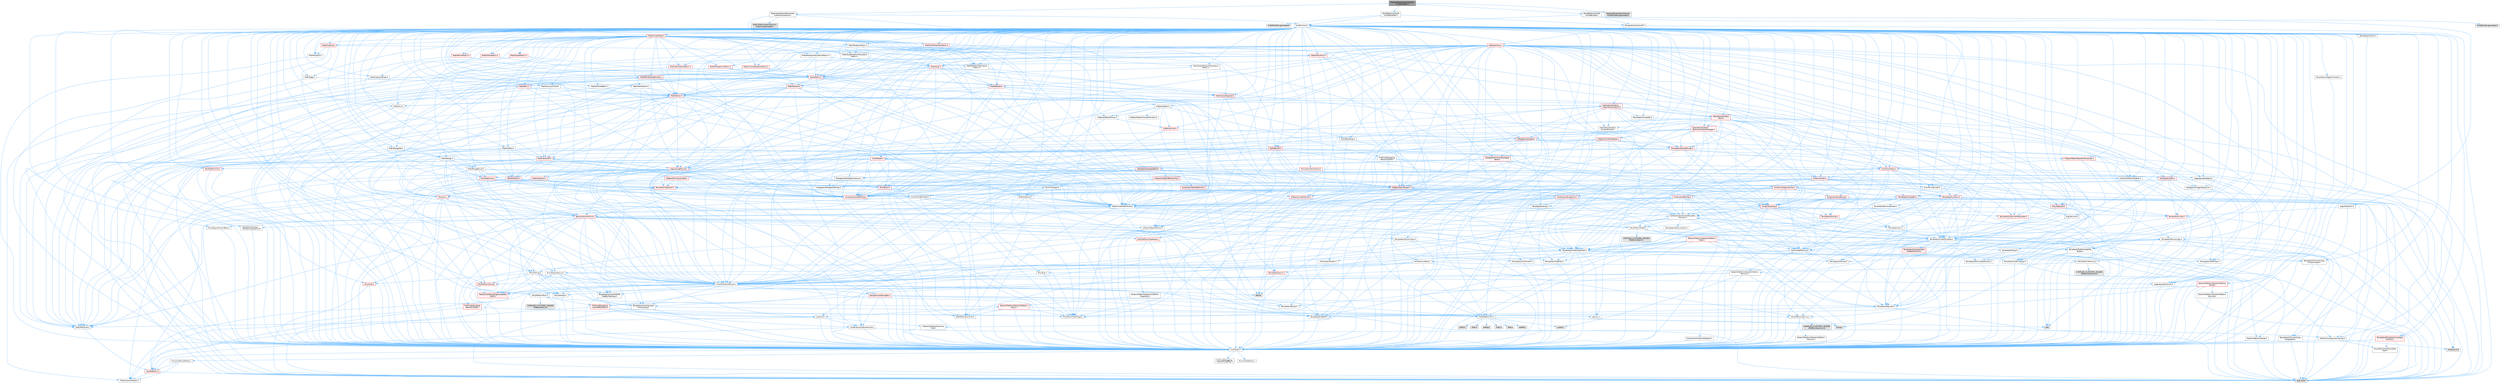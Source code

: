 digraph "MaterialParameterCollectionHLODModifier.h"
{
 // INTERACTIVE_SVG=YES
 // LATEX_PDF_SIZE
  bgcolor="transparent";
  edge [fontname=Helvetica,fontsize=10,labelfontname=Helvetica,labelfontsize=10];
  node [fontname=Helvetica,fontsize=10,shape=box,height=0.2,width=0.4];
  Node1 [id="Node000001",label="MaterialParameterCollection\lHLODModifier.h",height=0.2,width=0.4,color="gray40", fillcolor="grey60", style="filled", fontcolor="black",tooltip=" "];
  Node1 -> Node2 [id="edge1_Node000001_Node000002",color="steelblue1",style="solid",tooltip=" "];
  Node2 [id="Node000002",label="WorldPartition/HLOD\l/HLODModifier.h",height=0.2,width=0.4,color="grey40", fillcolor="white", style="filled",URL="$d1/da2/HLODModifier_8h.html",tooltip=" "];
  Node2 -> Node3 [id="edge2_Node000002_Node000003",color="steelblue1",style="solid",tooltip=" "];
  Node3 [id="Node000003",label="CoreMinimal.h",height=0.2,width=0.4,color="grey40", fillcolor="white", style="filled",URL="$d7/d67/CoreMinimal_8h.html",tooltip=" "];
  Node3 -> Node4 [id="edge3_Node000003_Node000004",color="steelblue1",style="solid",tooltip=" "];
  Node4 [id="Node000004",label="CoreTypes.h",height=0.2,width=0.4,color="grey40", fillcolor="white", style="filled",URL="$dc/dec/CoreTypes_8h.html",tooltip=" "];
  Node4 -> Node5 [id="edge4_Node000004_Node000005",color="steelblue1",style="solid",tooltip=" "];
  Node5 [id="Node000005",label="HAL/Platform.h",height=0.2,width=0.4,color="red", fillcolor="#FFF0F0", style="filled",URL="$d9/dd0/Platform_8h.html",tooltip=" "];
  Node5 -> Node8 [id="edge5_Node000005_Node000008",color="steelblue1",style="solid",tooltip=" "];
  Node8 [id="Node000008",label="type_traits",height=0.2,width=0.4,color="grey60", fillcolor="#E0E0E0", style="filled",tooltip=" "];
  Node5 -> Node9 [id="edge6_Node000005_Node000009",color="steelblue1",style="solid",tooltip=" "];
  Node9 [id="Node000009",label="PreprocessorHelpers.h",height=0.2,width=0.4,color="grey40", fillcolor="white", style="filled",URL="$db/ddb/PreprocessorHelpers_8h.html",tooltip=" "];
  Node4 -> Node15 [id="edge7_Node000004_Node000015",color="steelblue1",style="solid",tooltip=" "];
  Node15 [id="Node000015",label="ProfilingDebugging\l/UMemoryDefines.h",height=0.2,width=0.4,color="grey40", fillcolor="white", style="filled",URL="$d2/da2/UMemoryDefines_8h.html",tooltip=" "];
  Node4 -> Node16 [id="edge8_Node000004_Node000016",color="steelblue1",style="solid",tooltip=" "];
  Node16 [id="Node000016",label="Misc/CoreMiscDefines.h",height=0.2,width=0.4,color="grey40", fillcolor="white", style="filled",URL="$da/d38/CoreMiscDefines_8h.html",tooltip=" "];
  Node16 -> Node5 [id="edge9_Node000016_Node000005",color="steelblue1",style="solid",tooltip=" "];
  Node16 -> Node9 [id="edge10_Node000016_Node000009",color="steelblue1",style="solid",tooltip=" "];
  Node4 -> Node17 [id="edge11_Node000004_Node000017",color="steelblue1",style="solid",tooltip=" "];
  Node17 [id="Node000017",label="Misc/CoreDefines.h",height=0.2,width=0.4,color="grey40", fillcolor="white", style="filled",URL="$d3/dd2/CoreDefines_8h.html",tooltip=" "];
  Node3 -> Node18 [id="edge12_Node000003_Node000018",color="steelblue1",style="solid",tooltip=" "];
  Node18 [id="Node000018",label="CoreFwd.h",height=0.2,width=0.4,color="grey40", fillcolor="white", style="filled",URL="$d1/d1e/CoreFwd_8h.html",tooltip=" "];
  Node18 -> Node4 [id="edge13_Node000018_Node000004",color="steelblue1",style="solid",tooltip=" "];
  Node18 -> Node19 [id="edge14_Node000018_Node000019",color="steelblue1",style="solid",tooltip=" "];
  Node19 [id="Node000019",label="Containers/ContainersFwd.h",height=0.2,width=0.4,color="grey40", fillcolor="white", style="filled",URL="$d4/d0a/ContainersFwd_8h.html",tooltip=" "];
  Node19 -> Node5 [id="edge15_Node000019_Node000005",color="steelblue1",style="solid",tooltip=" "];
  Node19 -> Node4 [id="edge16_Node000019_Node000004",color="steelblue1",style="solid",tooltip=" "];
  Node19 -> Node20 [id="edge17_Node000019_Node000020",color="steelblue1",style="solid",tooltip=" "];
  Node20 [id="Node000020",label="Traits/IsContiguousContainer.h",height=0.2,width=0.4,color="grey40", fillcolor="white", style="filled",URL="$d5/d3c/IsContiguousContainer_8h.html",tooltip=" "];
  Node20 -> Node4 [id="edge18_Node000020_Node000004",color="steelblue1",style="solid",tooltip=" "];
  Node20 -> Node21 [id="edge19_Node000020_Node000021",color="steelblue1",style="solid",tooltip=" "];
  Node21 [id="Node000021",label="Misc/StaticAssertComplete\lType.h",height=0.2,width=0.4,color="grey40", fillcolor="white", style="filled",URL="$d5/d4e/StaticAssertCompleteType_8h.html",tooltip=" "];
  Node20 -> Node22 [id="edge20_Node000020_Node000022",color="steelblue1",style="solid",tooltip=" "];
  Node22 [id="Node000022",label="initializer_list",height=0.2,width=0.4,color="grey60", fillcolor="#E0E0E0", style="filled",tooltip=" "];
  Node18 -> Node23 [id="edge21_Node000018_Node000023",color="steelblue1",style="solid",tooltip=" "];
  Node23 [id="Node000023",label="Math/MathFwd.h",height=0.2,width=0.4,color="grey40", fillcolor="white", style="filled",URL="$d2/d10/MathFwd_8h.html",tooltip=" "];
  Node23 -> Node5 [id="edge22_Node000023_Node000005",color="steelblue1",style="solid",tooltip=" "];
  Node18 -> Node24 [id="edge23_Node000018_Node000024",color="steelblue1",style="solid",tooltip=" "];
  Node24 [id="Node000024",label="UObject/UObjectHierarchy\lFwd.h",height=0.2,width=0.4,color="grey40", fillcolor="white", style="filled",URL="$d3/d13/UObjectHierarchyFwd_8h.html",tooltip=" "];
  Node3 -> Node24 [id="edge24_Node000003_Node000024",color="steelblue1",style="solid",tooltip=" "];
  Node3 -> Node19 [id="edge25_Node000003_Node000019",color="steelblue1",style="solid",tooltip=" "];
  Node3 -> Node25 [id="edge26_Node000003_Node000025",color="steelblue1",style="solid",tooltip=" "];
  Node25 [id="Node000025",label="Misc/VarArgs.h",height=0.2,width=0.4,color="grey40", fillcolor="white", style="filled",URL="$d5/d6f/VarArgs_8h.html",tooltip=" "];
  Node25 -> Node4 [id="edge27_Node000025_Node000004",color="steelblue1",style="solid",tooltip=" "];
  Node3 -> Node26 [id="edge28_Node000003_Node000026",color="steelblue1",style="solid",tooltip=" "];
  Node26 [id="Node000026",label="Logging/LogVerbosity.h",height=0.2,width=0.4,color="grey40", fillcolor="white", style="filled",URL="$d2/d8f/LogVerbosity_8h.html",tooltip=" "];
  Node26 -> Node4 [id="edge29_Node000026_Node000004",color="steelblue1",style="solid",tooltip=" "];
  Node3 -> Node27 [id="edge30_Node000003_Node000027",color="steelblue1",style="solid",tooltip=" "];
  Node27 [id="Node000027",label="Misc/OutputDevice.h",height=0.2,width=0.4,color="grey40", fillcolor="white", style="filled",URL="$d7/d32/OutputDevice_8h.html",tooltip=" "];
  Node27 -> Node18 [id="edge31_Node000027_Node000018",color="steelblue1",style="solid",tooltip=" "];
  Node27 -> Node4 [id="edge32_Node000027_Node000004",color="steelblue1",style="solid",tooltip=" "];
  Node27 -> Node26 [id="edge33_Node000027_Node000026",color="steelblue1",style="solid",tooltip=" "];
  Node27 -> Node25 [id="edge34_Node000027_Node000025",color="steelblue1",style="solid",tooltip=" "];
  Node27 -> Node28 [id="edge35_Node000027_Node000028",color="steelblue1",style="solid",tooltip=" "];
  Node28 [id="Node000028",label="Templates/IsArrayOrRefOf\lTypeByPredicate.h",height=0.2,width=0.4,color="grey40", fillcolor="white", style="filled",URL="$d6/da1/IsArrayOrRefOfTypeByPredicate_8h.html",tooltip=" "];
  Node28 -> Node4 [id="edge36_Node000028_Node000004",color="steelblue1",style="solid",tooltip=" "];
  Node27 -> Node29 [id="edge37_Node000027_Node000029",color="steelblue1",style="solid",tooltip=" "];
  Node29 [id="Node000029",label="Templates/IsValidVariadic\lFunctionArg.h",height=0.2,width=0.4,color="grey40", fillcolor="white", style="filled",URL="$d0/dc8/IsValidVariadicFunctionArg_8h.html",tooltip=" "];
  Node29 -> Node4 [id="edge38_Node000029_Node000004",color="steelblue1",style="solid",tooltip=" "];
  Node29 -> Node30 [id="edge39_Node000029_Node000030",color="steelblue1",style="solid",tooltip=" "];
  Node30 [id="Node000030",label="IsEnum.h",height=0.2,width=0.4,color="grey40", fillcolor="white", style="filled",URL="$d4/de5/IsEnum_8h.html",tooltip=" "];
  Node29 -> Node8 [id="edge40_Node000029_Node000008",color="steelblue1",style="solid",tooltip=" "];
  Node27 -> Node31 [id="edge41_Node000027_Node000031",color="steelblue1",style="solid",tooltip=" "];
  Node31 [id="Node000031",label="Traits/IsCharEncodingCompatible\lWith.h",height=0.2,width=0.4,color="red", fillcolor="#FFF0F0", style="filled",URL="$df/dd1/IsCharEncodingCompatibleWith_8h.html",tooltip=" "];
  Node31 -> Node8 [id="edge42_Node000031_Node000008",color="steelblue1",style="solid",tooltip=" "];
  Node3 -> Node33 [id="edge43_Node000003_Node000033",color="steelblue1",style="solid",tooltip=" "];
  Node33 [id="Node000033",label="HAL/PlatformCrt.h",height=0.2,width=0.4,color="grey40", fillcolor="white", style="filled",URL="$d8/d75/PlatformCrt_8h.html",tooltip=" "];
  Node33 -> Node34 [id="edge44_Node000033_Node000034",color="steelblue1",style="solid",tooltip=" "];
  Node34 [id="Node000034",label="new",height=0.2,width=0.4,color="grey60", fillcolor="#E0E0E0", style="filled",tooltip=" "];
  Node33 -> Node35 [id="edge45_Node000033_Node000035",color="steelblue1",style="solid",tooltip=" "];
  Node35 [id="Node000035",label="wchar.h",height=0.2,width=0.4,color="grey60", fillcolor="#E0E0E0", style="filled",tooltip=" "];
  Node33 -> Node36 [id="edge46_Node000033_Node000036",color="steelblue1",style="solid",tooltip=" "];
  Node36 [id="Node000036",label="stddef.h",height=0.2,width=0.4,color="grey60", fillcolor="#E0E0E0", style="filled",tooltip=" "];
  Node33 -> Node37 [id="edge47_Node000033_Node000037",color="steelblue1",style="solid",tooltip=" "];
  Node37 [id="Node000037",label="stdlib.h",height=0.2,width=0.4,color="grey60", fillcolor="#E0E0E0", style="filled",tooltip=" "];
  Node33 -> Node38 [id="edge48_Node000033_Node000038",color="steelblue1",style="solid",tooltip=" "];
  Node38 [id="Node000038",label="stdio.h",height=0.2,width=0.4,color="grey60", fillcolor="#E0E0E0", style="filled",tooltip=" "];
  Node33 -> Node39 [id="edge49_Node000033_Node000039",color="steelblue1",style="solid",tooltip=" "];
  Node39 [id="Node000039",label="stdarg.h",height=0.2,width=0.4,color="grey60", fillcolor="#E0E0E0", style="filled",tooltip=" "];
  Node33 -> Node40 [id="edge50_Node000033_Node000040",color="steelblue1",style="solid",tooltip=" "];
  Node40 [id="Node000040",label="math.h",height=0.2,width=0.4,color="grey60", fillcolor="#E0E0E0", style="filled",tooltip=" "];
  Node33 -> Node41 [id="edge51_Node000033_Node000041",color="steelblue1",style="solid",tooltip=" "];
  Node41 [id="Node000041",label="float.h",height=0.2,width=0.4,color="grey60", fillcolor="#E0E0E0", style="filled",tooltip=" "];
  Node33 -> Node42 [id="edge52_Node000033_Node000042",color="steelblue1",style="solid",tooltip=" "];
  Node42 [id="Node000042",label="string.h",height=0.2,width=0.4,color="grey60", fillcolor="#E0E0E0", style="filled",tooltip=" "];
  Node3 -> Node43 [id="edge53_Node000003_Node000043",color="steelblue1",style="solid",tooltip=" "];
  Node43 [id="Node000043",label="HAL/PlatformMisc.h",height=0.2,width=0.4,color="grey40", fillcolor="white", style="filled",URL="$d0/df5/PlatformMisc_8h.html",tooltip=" "];
  Node43 -> Node4 [id="edge54_Node000043_Node000004",color="steelblue1",style="solid",tooltip=" "];
  Node43 -> Node44 [id="edge55_Node000043_Node000044",color="steelblue1",style="solid",tooltip=" "];
  Node44 [id="Node000044",label="GenericPlatform/GenericPlatform\lMisc.h",height=0.2,width=0.4,color="red", fillcolor="#FFF0F0", style="filled",URL="$db/d9a/GenericPlatformMisc_8h.html",tooltip=" "];
  Node44 -> Node18 [id="edge56_Node000044_Node000018",color="steelblue1",style="solid",tooltip=" "];
  Node44 -> Node4 [id="edge57_Node000044_Node000004",color="steelblue1",style="solid",tooltip=" "];
  Node44 -> Node33 [id="edge58_Node000044_Node000033",color="steelblue1",style="solid",tooltip=" "];
  Node44 -> Node48 [id="edge59_Node000044_Node000048",color="steelblue1",style="solid",tooltip=" "];
  Node48 [id="Node000048",label="Math/NumericLimits.h",height=0.2,width=0.4,color="grey40", fillcolor="white", style="filled",URL="$df/d1b/NumericLimits_8h.html",tooltip=" "];
  Node48 -> Node4 [id="edge60_Node000048_Node000004",color="steelblue1",style="solid",tooltip=" "];
  Node44 -> Node50 [id="edge61_Node000044_Node000050",color="steelblue1",style="solid",tooltip=" "];
  Node50 [id="Node000050",label="Misc/EnumClassFlags.h",height=0.2,width=0.4,color="grey40", fillcolor="white", style="filled",URL="$d8/de7/EnumClassFlags_8h.html",tooltip=" "];
  Node43 -> Node53 [id="edge62_Node000043_Node000053",color="steelblue1",style="solid",tooltip=" "];
  Node53 [id="Node000053",label="COMPILED_PLATFORM_HEADER\l(PlatformMisc.h)",height=0.2,width=0.4,color="grey60", fillcolor="#E0E0E0", style="filled",tooltip=" "];
  Node43 -> Node54 [id="edge63_Node000043_Node000054",color="steelblue1",style="solid",tooltip=" "];
  Node54 [id="Node000054",label="ProfilingDebugging\l/CpuProfilerTrace.h",height=0.2,width=0.4,color="red", fillcolor="#FFF0F0", style="filled",URL="$da/dcb/CpuProfilerTrace_8h.html",tooltip=" "];
  Node54 -> Node4 [id="edge64_Node000054_Node000004",color="steelblue1",style="solid",tooltip=" "];
  Node54 -> Node19 [id="edge65_Node000054_Node000019",color="steelblue1",style="solid",tooltip=" "];
  Node54 -> Node55 [id="edge66_Node000054_Node000055",color="steelblue1",style="solid",tooltip=" "];
  Node55 [id="Node000055",label="HAL/PlatformAtomics.h",height=0.2,width=0.4,color="grey40", fillcolor="white", style="filled",URL="$d3/d36/PlatformAtomics_8h.html",tooltip=" "];
  Node55 -> Node4 [id="edge67_Node000055_Node000004",color="steelblue1",style="solid",tooltip=" "];
  Node55 -> Node56 [id="edge68_Node000055_Node000056",color="steelblue1",style="solid",tooltip=" "];
  Node56 [id="Node000056",label="GenericPlatform/GenericPlatform\lAtomics.h",height=0.2,width=0.4,color="grey40", fillcolor="white", style="filled",URL="$da/d72/GenericPlatformAtomics_8h.html",tooltip=" "];
  Node56 -> Node4 [id="edge69_Node000056_Node000004",color="steelblue1",style="solid",tooltip=" "];
  Node55 -> Node57 [id="edge70_Node000055_Node000057",color="steelblue1",style="solid",tooltip=" "];
  Node57 [id="Node000057",label="COMPILED_PLATFORM_HEADER\l(PlatformAtomics.h)",height=0.2,width=0.4,color="grey60", fillcolor="#E0E0E0", style="filled",tooltip=" "];
  Node54 -> Node9 [id="edge71_Node000054_Node000009",color="steelblue1",style="solid",tooltip=" "];
  Node3 -> Node62 [id="edge72_Node000003_Node000062",color="steelblue1",style="solid",tooltip=" "];
  Node62 [id="Node000062",label="Misc/AssertionMacros.h",height=0.2,width=0.4,color="grey40", fillcolor="white", style="filled",URL="$d0/dfa/AssertionMacros_8h.html",tooltip=" "];
  Node62 -> Node4 [id="edge73_Node000062_Node000004",color="steelblue1",style="solid",tooltip=" "];
  Node62 -> Node5 [id="edge74_Node000062_Node000005",color="steelblue1",style="solid",tooltip=" "];
  Node62 -> Node43 [id="edge75_Node000062_Node000043",color="steelblue1",style="solid",tooltip=" "];
  Node62 -> Node9 [id="edge76_Node000062_Node000009",color="steelblue1",style="solid",tooltip=" "];
  Node62 -> Node63 [id="edge77_Node000062_Node000063",color="steelblue1",style="solid",tooltip=" "];
  Node63 [id="Node000063",label="Templates/EnableIf.h",height=0.2,width=0.4,color="grey40", fillcolor="white", style="filled",URL="$d7/d60/EnableIf_8h.html",tooltip=" "];
  Node63 -> Node4 [id="edge78_Node000063_Node000004",color="steelblue1",style="solid",tooltip=" "];
  Node62 -> Node28 [id="edge79_Node000062_Node000028",color="steelblue1",style="solid",tooltip=" "];
  Node62 -> Node29 [id="edge80_Node000062_Node000029",color="steelblue1",style="solid",tooltip=" "];
  Node62 -> Node31 [id="edge81_Node000062_Node000031",color="steelblue1",style="solid",tooltip=" "];
  Node62 -> Node25 [id="edge82_Node000062_Node000025",color="steelblue1",style="solid",tooltip=" "];
  Node62 -> Node64 [id="edge83_Node000062_Node000064",color="steelblue1",style="solid",tooltip=" "];
  Node64 [id="Node000064",label="String/FormatStringSan.h",height=0.2,width=0.4,color="red", fillcolor="#FFF0F0", style="filled",URL="$d3/d8b/FormatStringSan_8h.html",tooltip=" "];
  Node64 -> Node8 [id="edge84_Node000064_Node000008",color="steelblue1",style="solid",tooltip=" "];
  Node64 -> Node4 [id="edge85_Node000064_Node000004",color="steelblue1",style="solid",tooltip=" "];
  Node64 -> Node65 [id="edge86_Node000064_Node000065",color="steelblue1",style="solid",tooltip=" "];
  Node65 [id="Node000065",label="Templates/Requires.h",height=0.2,width=0.4,color="grey40", fillcolor="white", style="filled",URL="$dc/d96/Requires_8h.html",tooltip=" "];
  Node65 -> Node63 [id="edge87_Node000065_Node000063",color="steelblue1",style="solid",tooltip=" "];
  Node65 -> Node8 [id="edge88_Node000065_Node000008",color="steelblue1",style="solid",tooltip=" "];
  Node64 -> Node66 [id="edge89_Node000064_Node000066",color="steelblue1",style="solid",tooltip=" "];
  Node66 [id="Node000066",label="Templates/Identity.h",height=0.2,width=0.4,color="grey40", fillcolor="white", style="filled",URL="$d0/dd5/Identity_8h.html",tooltip=" "];
  Node64 -> Node29 [id="edge90_Node000064_Node000029",color="steelblue1",style="solid",tooltip=" "];
  Node64 -> Node19 [id="edge91_Node000064_Node000019",color="steelblue1",style="solid",tooltip=" "];
  Node62 -> Node70 [id="edge92_Node000062_Node000070",color="steelblue1",style="solid",tooltip=" "];
  Node70 [id="Node000070",label="atomic",height=0.2,width=0.4,color="grey60", fillcolor="#E0E0E0", style="filled",tooltip=" "];
  Node3 -> Node71 [id="edge93_Node000003_Node000071",color="steelblue1",style="solid",tooltip=" "];
  Node71 [id="Node000071",label="Templates/IsPointer.h",height=0.2,width=0.4,color="grey40", fillcolor="white", style="filled",URL="$d7/d05/IsPointer_8h.html",tooltip=" "];
  Node71 -> Node4 [id="edge94_Node000071_Node000004",color="steelblue1",style="solid",tooltip=" "];
  Node3 -> Node72 [id="edge95_Node000003_Node000072",color="steelblue1",style="solid",tooltip=" "];
  Node72 [id="Node000072",label="HAL/PlatformMemory.h",height=0.2,width=0.4,color="grey40", fillcolor="white", style="filled",URL="$de/d68/PlatformMemory_8h.html",tooltip=" "];
  Node72 -> Node4 [id="edge96_Node000072_Node000004",color="steelblue1",style="solid",tooltip=" "];
  Node72 -> Node73 [id="edge97_Node000072_Node000073",color="steelblue1",style="solid",tooltip=" "];
  Node73 [id="Node000073",label="GenericPlatform/GenericPlatform\lMemory.h",height=0.2,width=0.4,color="grey40", fillcolor="white", style="filled",URL="$dd/d22/GenericPlatformMemory_8h.html",tooltip=" "];
  Node73 -> Node18 [id="edge98_Node000073_Node000018",color="steelblue1",style="solid",tooltip=" "];
  Node73 -> Node4 [id="edge99_Node000073_Node000004",color="steelblue1",style="solid",tooltip=" "];
  Node73 -> Node74 [id="edge100_Node000073_Node000074",color="steelblue1",style="solid",tooltip=" "];
  Node74 [id="Node000074",label="HAL/PlatformString.h",height=0.2,width=0.4,color="red", fillcolor="#FFF0F0", style="filled",URL="$db/db5/PlatformString_8h.html",tooltip=" "];
  Node74 -> Node4 [id="edge101_Node000074_Node000004",color="steelblue1",style="solid",tooltip=" "];
  Node73 -> Node42 [id="edge102_Node000073_Node000042",color="steelblue1",style="solid",tooltip=" "];
  Node73 -> Node35 [id="edge103_Node000073_Node000035",color="steelblue1",style="solid",tooltip=" "];
  Node72 -> Node76 [id="edge104_Node000072_Node000076",color="steelblue1",style="solid",tooltip=" "];
  Node76 [id="Node000076",label="COMPILED_PLATFORM_HEADER\l(PlatformMemory.h)",height=0.2,width=0.4,color="grey60", fillcolor="#E0E0E0", style="filled",tooltip=" "];
  Node3 -> Node55 [id="edge105_Node000003_Node000055",color="steelblue1",style="solid",tooltip=" "];
  Node3 -> Node77 [id="edge106_Node000003_Node000077",color="steelblue1",style="solid",tooltip=" "];
  Node77 [id="Node000077",label="Misc/Exec.h",height=0.2,width=0.4,color="grey40", fillcolor="white", style="filled",URL="$de/ddb/Exec_8h.html",tooltip=" "];
  Node77 -> Node4 [id="edge107_Node000077_Node000004",color="steelblue1",style="solid",tooltip=" "];
  Node77 -> Node62 [id="edge108_Node000077_Node000062",color="steelblue1",style="solid",tooltip=" "];
  Node3 -> Node78 [id="edge109_Node000003_Node000078",color="steelblue1",style="solid",tooltip=" "];
  Node78 [id="Node000078",label="HAL/MemoryBase.h",height=0.2,width=0.4,color="grey40", fillcolor="white", style="filled",URL="$d6/d9f/MemoryBase_8h.html",tooltip=" "];
  Node78 -> Node4 [id="edge110_Node000078_Node000004",color="steelblue1",style="solid",tooltip=" "];
  Node78 -> Node55 [id="edge111_Node000078_Node000055",color="steelblue1",style="solid",tooltip=" "];
  Node78 -> Node33 [id="edge112_Node000078_Node000033",color="steelblue1",style="solid",tooltip=" "];
  Node78 -> Node77 [id="edge113_Node000078_Node000077",color="steelblue1",style="solid",tooltip=" "];
  Node78 -> Node27 [id="edge114_Node000078_Node000027",color="steelblue1",style="solid",tooltip=" "];
  Node78 -> Node79 [id="edge115_Node000078_Node000079",color="steelblue1",style="solid",tooltip=" "];
  Node79 [id="Node000079",label="Templates/Atomic.h",height=0.2,width=0.4,color="red", fillcolor="#FFF0F0", style="filled",URL="$d3/d91/Atomic_8h.html",tooltip=" "];
  Node79 -> Node70 [id="edge116_Node000079_Node000070",color="steelblue1",style="solid",tooltip=" "];
  Node3 -> Node88 [id="edge117_Node000003_Node000088",color="steelblue1",style="solid",tooltip=" "];
  Node88 [id="Node000088",label="HAL/UnrealMemory.h",height=0.2,width=0.4,color="grey40", fillcolor="white", style="filled",URL="$d9/d96/UnrealMemory_8h.html",tooltip=" "];
  Node88 -> Node4 [id="edge118_Node000088_Node000004",color="steelblue1",style="solid",tooltip=" "];
  Node88 -> Node73 [id="edge119_Node000088_Node000073",color="steelblue1",style="solid",tooltip=" "];
  Node88 -> Node78 [id="edge120_Node000088_Node000078",color="steelblue1",style="solid",tooltip=" "];
  Node88 -> Node72 [id="edge121_Node000088_Node000072",color="steelblue1",style="solid",tooltip=" "];
  Node88 -> Node89 [id="edge122_Node000088_Node000089",color="steelblue1",style="solid",tooltip=" "];
  Node89 [id="Node000089",label="ProfilingDebugging\l/MemoryTrace.h",height=0.2,width=0.4,color="red", fillcolor="#FFF0F0", style="filled",URL="$da/dd7/MemoryTrace_8h.html",tooltip=" "];
  Node89 -> Node5 [id="edge123_Node000089_Node000005",color="steelblue1",style="solid",tooltip=" "];
  Node89 -> Node50 [id="edge124_Node000089_Node000050",color="steelblue1",style="solid",tooltip=" "];
  Node88 -> Node71 [id="edge125_Node000088_Node000071",color="steelblue1",style="solid",tooltip=" "];
  Node3 -> Node90 [id="edge126_Node000003_Node000090",color="steelblue1",style="solid",tooltip=" "];
  Node90 [id="Node000090",label="Templates/IsArithmetic.h",height=0.2,width=0.4,color="grey40", fillcolor="white", style="filled",URL="$d2/d5d/IsArithmetic_8h.html",tooltip=" "];
  Node90 -> Node4 [id="edge127_Node000090_Node000004",color="steelblue1",style="solid",tooltip=" "];
  Node3 -> Node84 [id="edge128_Node000003_Node000084",color="steelblue1",style="solid",tooltip=" "];
  Node84 [id="Node000084",label="Templates/AndOrNot.h",height=0.2,width=0.4,color="grey40", fillcolor="white", style="filled",URL="$db/d0a/AndOrNot_8h.html",tooltip=" "];
  Node84 -> Node4 [id="edge129_Node000084_Node000004",color="steelblue1",style="solid",tooltip=" "];
  Node3 -> Node91 [id="edge130_Node000003_Node000091",color="steelblue1",style="solid",tooltip=" "];
  Node91 [id="Node000091",label="Templates/IsPODType.h",height=0.2,width=0.4,color="grey40", fillcolor="white", style="filled",URL="$d7/db1/IsPODType_8h.html",tooltip=" "];
  Node91 -> Node4 [id="edge131_Node000091_Node000004",color="steelblue1",style="solid",tooltip=" "];
  Node3 -> Node92 [id="edge132_Node000003_Node000092",color="steelblue1",style="solid",tooltip=" "];
  Node92 [id="Node000092",label="Templates/IsUECoreType.h",height=0.2,width=0.4,color="grey40", fillcolor="white", style="filled",URL="$d1/db8/IsUECoreType_8h.html",tooltip=" "];
  Node92 -> Node4 [id="edge133_Node000092_Node000004",color="steelblue1",style="solid",tooltip=" "];
  Node92 -> Node8 [id="edge134_Node000092_Node000008",color="steelblue1",style="solid",tooltip=" "];
  Node3 -> Node85 [id="edge135_Node000003_Node000085",color="steelblue1",style="solid",tooltip=" "];
  Node85 [id="Node000085",label="Templates/IsTriviallyCopy\lConstructible.h",height=0.2,width=0.4,color="grey40", fillcolor="white", style="filled",URL="$d3/d78/IsTriviallyCopyConstructible_8h.html",tooltip=" "];
  Node85 -> Node4 [id="edge136_Node000085_Node000004",color="steelblue1",style="solid",tooltip=" "];
  Node85 -> Node8 [id="edge137_Node000085_Node000008",color="steelblue1",style="solid",tooltip=" "];
  Node3 -> Node93 [id="edge138_Node000003_Node000093",color="steelblue1",style="solid",tooltip=" "];
  Node93 [id="Node000093",label="Templates/UnrealTypeTraits.h",height=0.2,width=0.4,color="grey40", fillcolor="white", style="filled",URL="$d2/d2d/UnrealTypeTraits_8h.html",tooltip=" "];
  Node93 -> Node4 [id="edge139_Node000093_Node000004",color="steelblue1",style="solid",tooltip=" "];
  Node93 -> Node71 [id="edge140_Node000093_Node000071",color="steelblue1",style="solid",tooltip=" "];
  Node93 -> Node62 [id="edge141_Node000093_Node000062",color="steelblue1",style="solid",tooltip=" "];
  Node93 -> Node84 [id="edge142_Node000093_Node000084",color="steelblue1",style="solid",tooltip=" "];
  Node93 -> Node63 [id="edge143_Node000093_Node000063",color="steelblue1",style="solid",tooltip=" "];
  Node93 -> Node90 [id="edge144_Node000093_Node000090",color="steelblue1",style="solid",tooltip=" "];
  Node93 -> Node30 [id="edge145_Node000093_Node000030",color="steelblue1",style="solid",tooltip=" "];
  Node93 -> Node94 [id="edge146_Node000093_Node000094",color="steelblue1",style="solid",tooltip=" "];
  Node94 [id="Node000094",label="Templates/Models.h",height=0.2,width=0.4,color="grey40", fillcolor="white", style="filled",URL="$d3/d0c/Models_8h.html",tooltip=" "];
  Node94 -> Node66 [id="edge147_Node000094_Node000066",color="steelblue1",style="solid",tooltip=" "];
  Node93 -> Node91 [id="edge148_Node000093_Node000091",color="steelblue1",style="solid",tooltip=" "];
  Node93 -> Node92 [id="edge149_Node000093_Node000092",color="steelblue1",style="solid",tooltip=" "];
  Node93 -> Node85 [id="edge150_Node000093_Node000085",color="steelblue1",style="solid",tooltip=" "];
  Node3 -> Node63 [id="edge151_Node000003_Node000063",color="steelblue1",style="solid",tooltip=" "];
  Node3 -> Node95 [id="edge152_Node000003_Node000095",color="steelblue1",style="solid",tooltip=" "];
  Node95 [id="Node000095",label="Templates/RemoveReference.h",height=0.2,width=0.4,color="grey40", fillcolor="white", style="filled",URL="$da/dbe/RemoveReference_8h.html",tooltip=" "];
  Node95 -> Node4 [id="edge153_Node000095_Node000004",color="steelblue1",style="solid",tooltip=" "];
  Node3 -> Node96 [id="edge154_Node000003_Node000096",color="steelblue1",style="solid",tooltip=" "];
  Node96 [id="Node000096",label="Templates/IntegralConstant.h",height=0.2,width=0.4,color="grey40", fillcolor="white", style="filled",URL="$db/d1b/IntegralConstant_8h.html",tooltip=" "];
  Node96 -> Node4 [id="edge155_Node000096_Node000004",color="steelblue1",style="solid",tooltip=" "];
  Node3 -> Node97 [id="edge156_Node000003_Node000097",color="steelblue1",style="solid",tooltip=" "];
  Node97 [id="Node000097",label="Templates/IsClass.h",height=0.2,width=0.4,color="grey40", fillcolor="white", style="filled",URL="$db/dcb/IsClass_8h.html",tooltip=" "];
  Node97 -> Node4 [id="edge157_Node000097_Node000004",color="steelblue1",style="solid",tooltip=" "];
  Node3 -> Node98 [id="edge158_Node000003_Node000098",color="steelblue1",style="solid",tooltip=" "];
  Node98 [id="Node000098",label="Templates/TypeCompatible\lBytes.h",height=0.2,width=0.4,color="grey40", fillcolor="white", style="filled",URL="$df/d0a/TypeCompatibleBytes_8h.html",tooltip=" "];
  Node98 -> Node4 [id="edge159_Node000098_Node000004",color="steelblue1",style="solid",tooltip=" "];
  Node98 -> Node42 [id="edge160_Node000098_Node000042",color="steelblue1",style="solid",tooltip=" "];
  Node98 -> Node34 [id="edge161_Node000098_Node000034",color="steelblue1",style="solid",tooltip=" "];
  Node98 -> Node8 [id="edge162_Node000098_Node000008",color="steelblue1",style="solid",tooltip=" "];
  Node3 -> Node20 [id="edge163_Node000003_Node000020",color="steelblue1",style="solid",tooltip=" "];
  Node3 -> Node99 [id="edge164_Node000003_Node000099",color="steelblue1",style="solid",tooltip=" "];
  Node99 [id="Node000099",label="Templates/UnrealTemplate.h",height=0.2,width=0.4,color="grey40", fillcolor="white", style="filled",URL="$d4/d24/UnrealTemplate_8h.html",tooltip=" "];
  Node99 -> Node4 [id="edge165_Node000099_Node000004",color="steelblue1",style="solid",tooltip=" "];
  Node99 -> Node71 [id="edge166_Node000099_Node000071",color="steelblue1",style="solid",tooltip=" "];
  Node99 -> Node88 [id="edge167_Node000099_Node000088",color="steelblue1",style="solid",tooltip=" "];
  Node99 -> Node100 [id="edge168_Node000099_Node000100",color="steelblue1",style="solid",tooltip=" "];
  Node100 [id="Node000100",label="Templates/CopyQualifiers\lAndRefsFromTo.h",height=0.2,width=0.4,color="red", fillcolor="#FFF0F0", style="filled",URL="$d3/db3/CopyQualifiersAndRefsFromTo_8h.html",tooltip=" "];
  Node99 -> Node93 [id="edge169_Node000099_Node000093",color="steelblue1",style="solid",tooltip=" "];
  Node99 -> Node95 [id="edge170_Node000099_Node000095",color="steelblue1",style="solid",tooltip=" "];
  Node99 -> Node65 [id="edge171_Node000099_Node000065",color="steelblue1",style="solid",tooltip=" "];
  Node99 -> Node98 [id="edge172_Node000099_Node000098",color="steelblue1",style="solid",tooltip=" "];
  Node99 -> Node66 [id="edge173_Node000099_Node000066",color="steelblue1",style="solid",tooltip=" "];
  Node99 -> Node20 [id="edge174_Node000099_Node000020",color="steelblue1",style="solid",tooltip=" "];
  Node99 -> Node102 [id="edge175_Node000099_Node000102",color="steelblue1",style="solid",tooltip=" "];
  Node102 [id="Node000102",label="Traits/UseBitwiseSwap.h",height=0.2,width=0.4,color="grey40", fillcolor="white", style="filled",URL="$db/df3/UseBitwiseSwap_8h.html",tooltip=" "];
  Node102 -> Node4 [id="edge176_Node000102_Node000004",color="steelblue1",style="solid",tooltip=" "];
  Node102 -> Node8 [id="edge177_Node000102_Node000008",color="steelblue1",style="solid",tooltip=" "];
  Node99 -> Node8 [id="edge178_Node000099_Node000008",color="steelblue1",style="solid",tooltip=" "];
  Node3 -> Node48 [id="edge179_Node000003_Node000048",color="steelblue1",style="solid",tooltip=" "];
  Node3 -> Node103 [id="edge180_Node000003_Node000103",color="steelblue1",style="solid",tooltip=" "];
  Node103 [id="Node000103",label="HAL/PlatformMath.h",height=0.2,width=0.4,color="grey40", fillcolor="white", style="filled",URL="$dc/d53/PlatformMath_8h.html",tooltip=" "];
  Node103 -> Node4 [id="edge181_Node000103_Node000004",color="steelblue1",style="solid",tooltip=" "];
  Node103 -> Node104 [id="edge182_Node000103_Node000104",color="steelblue1",style="solid",tooltip=" "];
  Node104 [id="Node000104",label="GenericPlatform/GenericPlatform\lMath.h",height=0.2,width=0.4,color="red", fillcolor="#FFF0F0", style="filled",URL="$d5/d79/GenericPlatformMath_8h.html",tooltip=" "];
  Node104 -> Node4 [id="edge183_Node000104_Node000004",color="steelblue1",style="solid",tooltip=" "];
  Node104 -> Node19 [id="edge184_Node000104_Node000019",color="steelblue1",style="solid",tooltip=" "];
  Node104 -> Node33 [id="edge185_Node000104_Node000033",color="steelblue1",style="solid",tooltip=" "];
  Node104 -> Node84 [id="edge186_Node000104_Node000084",color="steelblue1",style="solid",tooltip=" "];
  Node104 -> Node105 [id="edge187_Node000104_Node000105",color="steelblue1",style="solid",tooltip=" "];
  Node105 [id="Node000105",label="Templates/Decay.h",height=0.2,width=0.4,color="grey40", fillcolor="white", style="filled",URL="$dd/d0f/Decay_8h.html",tooltip=" "];
  Node105 -> Node4 [id="edge188_Node000105_Node000004",color="steelblue1",style="solid",tooltip=" "];
  Node105 -> Node95 [id="edge189_Node000105_Node000095",color="steelblue1",style="solid",tooltip=" "];
  Node105 -> Node8 [id="edge190_Node000105_Node000008",color="steelblue1",style="solid",tooltip=" "];
  Node104 -> Node93 [id="edge191_Node000104_Node000093",color="steelblue1",style="solid",tooltip=" "];
  Node104 -> Node65 [id="edge192_Node000104_Node000065",color="steelblue1",style="solid",tooltip=" "];
  Node104 -> Node98 [id="edge193_Node000104_Node000098",color="steelblue1",style="solid",tooltip=" "];
  Node104 -> Node8 [id="edge194_Node000104_Node000008",color="steelblue1",style="solid",tooltip=" "];
  Node103 -> Node110 [id="edge195_Node000103_Node000110",color="steelblue1",style="solid",tooltip=" "];
  Node110 [id="Node000110",label="COMPILED_PLATFORM_HEADER\l(PlatformMath.h)",height=0.2,width=0.4,color="grey60", fillcolor="#E0E0E0", style="filled",tooltip=" "];
  Node3 -> Node86 [id="edge196_Node000003_Node000086",color="steelblue1",style="solid",tooltip=" "];
  Node86 [id="Node000086",label="Templates/IsTriviallyCopy\lAssignable.h",height=0.2,width=0.4,color="grey40", fillcolor="white", style="filled",URL="$d2/df2/IsTriviallyCopyAssignable_8h.html",tooltip=" "];
  Node86 -> Node4 [id="edge197_Node000086_Node000004",color="steelblue1",style="solid",tooltip=" "];
  Node86 -> Node8 [id="edge198_Node000086_Node000008",color="steelblue1",style="solid",tooltip=" "];
  Node3 -> Node111 [id="edge199_Node000003_Node000111",color="steelblue1",style="solid",tooltip=" "];
  Node111 [id="Node000111",label="Templates/MemoryOps.h",height=0.2,width=0.4,color="grey40", fillcolor="white", style="filled",URL="$db/dea/MemoryOps_8h.html",tooltip=" "];
  Node111 -> Node4 [id="edge200_Node000111_Node000004",color="steelblue1",style="solid",tooltip=" "];
  Node111 -> Node88 [id="edge201_Node000111_Node000088",color="steelblue1",style="solid",tooltip=" "];
  Node111 -> Node86 [id="edge202_Node000111_Node000086",color="steelblue1",style="solid",tooltip=" "];
  Node111 -> Node85 [id="edge203_Node000111_Node000085",color="steelblue1",style="solid",tooltip=" "];
  Node111 -> Node65 [id="edge204_Node000111_Node000065",color="steelblue1",style="solid",tooltip=" "];
  Node111 -> Node93 [id="edge205_Node000111_Node000093",color="steelblue1",style="solid",tooltip=" "];
  Node111 -> Node102 [id="edge206_Node000111_Node000102",color="steelblue1",style="solid",tooltip=" "];
  Node111 -> Node34 [id="edge207_Node000111_Node000034",color="steelblue1",style="solid",tooltip=" "];
  Node111 -> Node8 [id="edge208_Node000111_Node000008",color="steelblue1",style="solid",tooltip=" "];
  Node3 -> Node112 [id="edge209_Node000003_Node000112",color="steelblue1",style="solid",tooltip=" "];
  Node112 [id="Node000112",label="Containers/ContainerAllocation\lPolicies.h",height=0.2,width=0.4,color="grey40", fillcolor="white", style="filled",URL="$d7/dff/ContainerAllocationPolicies_8h.html",tooltip=" "];
  Node112 -> Node4 [id="edge210_Node000112_Node000004",color="steelblue1",style="solid",tooltip=" "];
  Node112 -> Node113 [id="edge211_Node000112_Node000113",color="steelblue1",style="solid",tooltip=" "];
  Node113 [id="Node000113",label="Containers/ContainerHelpers.h",height=0.2,width=0.4,color="grey40", fillcolor="white", style="filled",URL="$d7/d33/ContainerHelpers_8h.html",tooltip=" "];
  Node113 -> Node4 [id="edge212_Node000113_Node000004",color="steelblue1",style="solid",tooltip=" "];
  Node112 -> Node112 [id="edge213_Node000112_Node000112",color="steelblue1",style="solid",tooltip=" "];
  Node112 -> Node103 [id="edge214_Node000112_Node000103",color="steelblue1",style="solid",tooltip=" "];
  Node112 -> Node88 [id="edge215_Node000112_Node000088",color="steelblue1",style="solid",tooltip=" "];
  Node112 -> Node48 [id="edge216_Node000112_Node000048",color="steelblue1",style="solid",tooltip=" "];
  Node112 -> Node62 [id="edge217_Node000112_Node000062",color="steelblue1",style="solid",tooltip=" "];
  Node112 -> Node114 [id="edge218_Node000112_Node000114",color="steelblue1",style="solid",tooltip=" "];
  Node114 [id="Node000114",label="Templates/IsPolymorphic.h",height=0.2,width=0.4,color="grey40", fillcolor="white", style="filled",URL="$dc/d20/IsPolymorphic_8h.html",tooltip=" "];
  Node112 -> Node111 [id="edge219_Node000112_Node000111",color="steelblue1",style="solid",tooltip=" "];
  Node112 -> Node98 [id="edge220_Node000112_Node000098",color="steelblue1",style="solid",tooltip=" "];
  Node112 -> Node8 [id="edge221_Node000112_Node000008",color="steelblue1",style="solid",tooltip=" "];
  Node3 -> Node115 [id="edge222_Node000003_Node000115",color="steelblue1",style="solid",tooltip=" "];
  Node115 [id="Node000115",label="Templates/IsEnumClass.h",height=0.2,width=0.4,color="grey40", fillcolor="white", style="filled",URL="$d7/d15/IsEnumClass_8h.html",tooltip=" "];
  Node115 -> Node4 [id="edge223_Node000115_Node000004",color="steelblue1",style="solid",tooltip=" "];
  Node115 -> Node84 [id="edge224_Node000115_Node000084",color="steelblue1",style="solid",tooltip=" "];
  Node3 -> Node116 [id="edge225_Node000003_Node000116",color="steelblue1",style="solid",tooltip=" "];
  Node116 [id="Node000116",label="HAL/PlatformProperties.h",height=0.2,width=0.4,color="red", fillcolor="#FFF0F0", style="filled",URL="$d9/db0/PlatformProperties_8h.html",tooltip=" "];
  Node116 -> Node4 [id="edge226_Node000116_Node000004",color="steelblue1",style="solid",tooltip=" "];
  Node116 -> Node117 [id="edge227_Node000116_Node000117",color="steelblue1",style="solid",tooltip=" "];
  Node117 [id="Node000117",label="GenericPlatform/GenericPlatform\lProperties.h",height=0.2,width=0.4,color="grey40", fillcolor="white", style="filled",URL="$d2/dcd/GenericPlatformProperties_8h.html",tooltip=" "];
  Node117 -> Node4 [id="edge228_Node000117_Node000004",color="steelblue1",style="solid",tooltip=" "];
  Node117 -> Node44 [id="edge229_Node000117_Node000044",color="steelblue1",style="solid",tooltip=" "];
  Node3 -> Node119 [id="edge230_Node000003_Node000119",color="steelblue1",style="solid",tooltip=" "];
  Node119 [id="Node000119",label="Misc/EngineVersionBase.h",height=0.2,width=0.4,color="grey40", fillcolor="white", style="filled",URL="$d5/d2b/EngineVersionBase_8h.html",tooltip=" "];
  Node119 -> Node4 [id="edge231_Node000119_Node000004",color="steelblue1",style="solid",tooltip=" "];
  Node3 -> Node120 [id="edge232_Node000003_Node000120",color="steelblue1",style="solid",tooltip=" "];
  Node120 [id="Node000120",label="Internationalization\l/TextNamespaceFwd.h",height=0.2,width=0.4,color="grey40", fillcolor="white", style="filled",URL="$d8/d97/TextNamespaceFwd_8h.html",tooltip=" "];
  Node120 -> Node4 [id="edge233_Node000120_Node000004",color="steelblue1",style="solid",tooltip=" "];
  Node3 -> Node121 [id="edge234_Node000003_Node000121",color="steelblue1",style="solid",tooltip=" "];
  Node121 [id="Node000121",label="Serialization/Archive.h",height=0.2,width=0.4,color="red", fillcolor="#FFF0F0", style="filled",URL="$d7/d3b/Archive_8h.html",tooltip=" "];
  Node121 -> Node18 [id="edge235_Node000121_Node000018",color="steelblue1",style="solid",tooltip=" "];
  Node121 -> Node4 [id="edge236_Node000121_Node000004",color="steelblue1",style="solid",tooltip=" "];
  Node121 -> Node116 [id="edge237_Node000121_Node000116",color="steelblue1",style="solid",tooltip=" "];
  Node121 -> Node120 [id="edge238_Node000121_Node000120",color="steelblue1",style="solid",tooltip=" "];
  Node121 -> Node23 [id="edge239_Node000121_Node000023",color="steelblue1",style="solid",tooltip=" "];
  Node121 -> Node62 [id="edge240_Node000121_Node000062",color="steelblue1",style="solid",tooltip=" "];
  Node121 -> Node119 [id="edge241_Node000121_Node000119",color="steelblue1",style="solid",tooltip=" "];
  Node121 -> Node25 [id="edge242_Node000121_Node000025",color="steelblue1",style="solid",tooltip=" "];
  Node121 -> Node63 [id="edge243_Node000121_Node000063",color="steelblue1",style="solid",tooltip=" "];
  Node121 -> Node28 [id="edge244_Node000121_Node000028",color="steelblue1",style="solid",tooltip=" "];
  Node121 -> Node115 [id="edge245_Node000121_Node000115",color="steelblue1",style="solid",tooltip=" "];
  Node121 -> Node29 [id="edge246_Node000121_Node000029",color="steelblue1",style="solid",tooltip=" "];
  Node121 -> Node99 [id="edge247_Node000121_Node000099",color="steelblue1",style="solid",tooltip=" "];
  Node121 -> Node31 [id="edge248_Node000121_Node000031",color="steelblue1",style="solid",tooltip=" "];
  Node121 -> Node124 [id="edge249_Node000121_Node000124",color="steelblue1",style="solid",tooltip=" "];
  Node124 [id="Node000124",label="UObject/ObjectVersion.h",height=0.2,width=0.4,color="grey40", fillcolor="white", style="filled",URL="$da/d63/ObjectVersion_8h.html",tooltip=" "];
  Node124 -> Node4 [id="edge250_Node000124_Node000004",color="steelblue1",style="solid",tooltip=" "];
  Node3 -> Node125 [id="edge251_Node000003_Node000125",color="steelblue1",style="solid",tooltip=" "];
  Node125 [id="Node000125",label="Templates/Less.h",height=0.2,width=0.4,color="grey40", fillcolor="white", style="filled",URL="$de/dc8/Less_8h.html",tooltip=" "];
  Node125 -> Node4 [id="edge252_Node000125_Node000004",color="steelblue1",style="solid",tooltip=" "];
  Node125 -> Node99 [id="edge253_Node000125_Node000099",color="steelblue1",style="solid",tooltip=" "];
  Node3 -> Node126 [id="edge254_Node000003_Node000126",color="steelblue1",style="solid",tooltip=" "];
  Node126 [id="Node000126",label="Templates/Sorting.h",height=0.2,width=0.4,color="red", fillcolor="#FFF0F0", style="filled",URL="$d3/d9e/Sorting_8h.html",tooltip=" "];
  Node126 -> Node4 [id="edge255_Node000126_Node000004",color="steelblue1",style="solid",tooltip=" "];
  Node126 -> Node103 [id="edge256_Node000126_Node000103",color="steelblue1",style="solid",tooltip=" "];
  Node126 -> Node125 [id="edge257_Node000126_Node000125",color="steelblue1",style="solid",tooltip=" "];
  Node3 -> Node137 [id="edge258_Node000003_Node000137",color="steelblue1",style="solid",tooltip=" "];
  Node137 [id="Node000137",label="Misc/Char.h",height=0.2,width=0.4,color="red", fillcolor="#FFF0F0", style="filled",URL="$d0/d58/Char_8h.html",tooltip=" "];
  Node137 -> Node4 [id="edge259_Node000137_Node000004",color="steelblue1",style="solid",tooltip=" "];
  Node137 -> Node8 [id="edge260_Node000137_Node000008",color="steelblue1",style="solid",tooltip=" "];
  Node3 -> Node140 [id="edge261_Node000003_Node000140",color="steelblue1",style="solid",tooltip=" "];
  Node140 [id="Node000140",label="GenericPlatform/GenericPlatform\lStricmp.h",height=0.2,width=0.4,color="grey40", fillcolor="white", style="filled",URL="$d2/d86/GenericPlatformStricmp_8h.html",tooltip=" "];
  Node140 -> Node4 [id="edge262_Node000140_Node000004",color="steelblue1",style="solid",tooltip=" "];
  Node3 -> Node141 [id="edge263_Node000003_Node000141",color="steelblue1",style="solid",tooltip=" "];
  Node141 [id="Node000141",label="GenericPlatform/GenericPlatform\lString.h",height=0.2,width=0.4,color="red", fillcolor="#FFF0F0", style="filled",URL="$dd/d20/GenericPlatformString_8h.html",tooltip=" "];
  Node141 -> Node4 [id="edge264_Node000141_Node000004",color="steelblue1",style="solid",tooltip=" "];
  Node141 -> Node140 [id="edge265_Node000141_Node000140",color="steelblue1",style="solid",tooltip=" "];
  Node141 -> Node63 [id="edge266_Node000141_Node000063",color="steelblue1",style="solid",tooltip=" "];
  Node141 -> Node31 [id="edge267_Node000141_Node000031",color="steelblue1",style="solid",tooltip=" "];
  Node141 -> Node8 [id="edge268_Node000141_Node000008",color="steelblue1",style="solid",tooltip=" "];
  Node3 -> Node74 [id="edge269_Node000003_Node000074",color="steelblue1",style="solid",tooltip=" "];
  Node3 -> Node144 [id="edge270_Node000003_Node000144",color="steelblue1",style="solid",tooltip=" "];
  Node144 [id="Node000144",label="Misc/CString.h",height=0.2,width=0.4,color="grey40", fillcolor="white", style="filled",URL="$d2/d49/CString_8h.html",tooltip=" "];
  Node144 -> Node4 [id="edge271_Node000144_Node000004",color="steelblue1",style="solid",tooltip=" "];
  Node144 -> Node33 [id="edge272_Node000144_Node000033",color="steelblue1",style="solid",tooltip=" "];
  Node144 -> Node74 [id="edge273_Node000144_Node000074",color="steelblue1",style="solid",tooltip=" "];
  Node144 -> Node62 [id="edge274_Node000144_Node000062",color="steelblue1",style="solid",tooltip=" "];
  Node144 -> Node137 [id="edge275_Node000144_Node000137",color="steelblue1",style="solid",tooltip=" "];
  Node144 -> Node25 [id="edge276_Node000144_Node000025",color="steelblue1",style="solid",tooltip=" "];
  Node144 -> Node28 [id="edge277_Node000144_Node000028",color="steelblue1",style="solid",tooltip=" "];
  Node144 -> Node29 [id="edge278_Node000144_Node000029",color="steelblue1",style="solid",tooltip=" "];
  Node144 -> Node31 [id="edge279_Node000144_Node000031",color="steelblue1",style="solid",tooltip=" "];
  Node3 -> Node145 [id="edge280_Node000003_Node000145",color="steelblue1",style="solid",tooltip=" "];
  Node145 [id="Node000145",label="Misc/Crc.h",height=0.2,width=0.4,color="red", fillcolor="#FFF0F0", style="filled",URL="$d4/dd2/Crc_8h.html",tooltip=" "];
  Node145 -> Node4 [id="edge281_Node000145_Node000004",color="steelblue1",style="solid",tooltip=" "];
  Node145 -> Node74 [id="edge282_Node000145_Node000074",color="steelblue1",style="solid",tooltip=" "];
  Node145 -> Node62 [id="edge283_Node000145_Node000062",color="steelblue1",style="solid",tooltip=" "];
  Node145 -> Node144 [id="edge284_Node000145_Node000144",color="steelblue1",style="solid",tooltip=" "];
  Node145 -> Node137 [id="edge285_Node000145_Node000137",color="steelblue1",style="solid",tooltip=" "];
  Node145 -> Node93 [id="edge286_Node000145_Node000093",color="steelblue1",style="solid",tooltip=" "];
  Node3 -> Node136 [id="edge287_Node000003_Node000136",color="steelblue1",style="solid",tooltip=" "];
  Node136 [id="Node000136",label="Math/UnrealMathUtility.h",height=0.2,width=0.4,color="grey40", fillcolor="white", style="filled",URL="$db/db8/UnrealMathUtility_8h.html",tooltip=" "];
  Node136 -> Node4 [id="edge288_Node000136_Node000004",color="steelblue1",style="solid",tooltip=" "];
  Node136 -> Node62 [id="edge289_Node000136_Node000062",color="steelblue1",style="solid",tooltip=" "];
  Node136 -> Node103 [id="edge290_Node000136_Node000103",color="steelblue1",style="solid",tooltip=" "];
  Node136 -> Node23 [id="edge291_Node000136_Node000023",color="steelblue1",style="solid",tooltip=" "];
  Node136 -> Node66 [id="edge292_Node000136_Node000066",color="steelblue1",style="solid",tooltip=" "];
  Node136 -> Node65 [id="edge293_Node000136_Node000065",color="steelblue1",style="solid",tooltip=" "];
  Node3 -> Node146 [id="edge294_Node000003_Node000146",color="steelblue1",style="solid",tooltip=" "];
  Node146 [id="Node000146",label="Containers/UnrealString.h",height=0.2,width=0.4,color="red", fillcolor="#FFF0F0", style="filled",URL="$d5/dba/UnrealString_8h.html",tooltip=" "];
  Node3 -> Node150 [id="edge295_Node000003_Node000150",color="steelblue1",style="solid",tooltip=" "];
  Node150 [id="Node000150",label="Containers/Array.h",height=0.2,width=0.4,color="red", fillcolor="#FFF0F0", style="filled",URL="$df/dd0/Array_8h.html",tooltip=" "];
  Node150 -> Node4 [id="edge296_Node000150_Node000004",color="steelblue1",style="solid",tooltip=" "];
  Node150 -> Node62 [id="edge297_Node000150_Node000062",color="steelblue1",style="solid",tooltip=" "];
  Node150 -> Node88 [id="edge298_Node000150_Node000088",color="steelblue1",style="solid",tooltip=" "];
  Node150 -> Node93 [id="edge299_Node000150_Node000093",color="steelblue1",style="solid",tooltip=" "];
  Node150 -> Node99 [id="edge300_Node000150_Node000099",color="steelblue1",style="solid",tooltip=" "];
  Node150 -> Node112 [id="edge301_Node000150_Node000112",color="steelblue1",style="solid",tooltip=" "];
  Node150 -> Node121 [id="edge302_Node000150_Node000121",color="steelblue1",style="solid",tooltip=" "];
  Node150 -> Node129 [id="edge303_Node000150_Node000129",color="steelblue1",style="solid",tooltip=" "];
  Node129 [id="Node000129",label="Templates/Invoke.h",height=0.2,width=0.4,color="red", fillcolor="#FFF0F0", style="filled",URL="$d7/deb/Invoke_8h.html",tooltip=" "];
  Node129 -> Node4 [id="edge304_Node000129_Node000004",color="steelblue1",style="solid",tooltip=" "];
  Node129 -> Node99 [id="edge305_Node000129_Node000099",color="steelblue1",style="solid",tooltip=" "];
  Node129 -> Node8 [id="edge306_Node000129_Node000008",color="steelblue1",style="solid",tooltip=" "];
  Node150 -> Node125 [id="edge307_Node000150_Node000125",color="steelblue1",style="solid",tooltip=" "];
  Node150 -> Node65 [id="edge308_Node000150_Node000065",color="steelblue1",style="solid",tooltip=" "];
  Node150 -> Node126 [id="edge309_Node000150_Node000126",color="steelblue1",style="solid",tooltip=" "];
  Node150 -> Node173 [id="edge310_Node000150_Node000173",color="steelblue1",style="solid",tooltip=" "];
  Node173 [id="Node000173",label="Templates/AlignmentTemplates.h",height=0.2,width=0.4,color="red", fillcolor="#FFF0F0", style="filled",URL="$dd/d32/AlignmentTemplates_8h.html",tooltip=" "];
  Node173 -> Node4 [id="edge311_Node000173_Node000004",color="steelblue1",style="solid",tooltip=" "];
  Node173 -> Node71 [id="edge312_Node000173_Node000071",color="steelblue1",style="solid",tooltip=" "];
  Node150 -> Node8 [id="edge313_Node000150_Node000008",color="steelblue1",style="solid",tooltip=" "];
  Node3 -> Node174 [id="edge314_Node000003_Node000174",color="steelblue1",style="solid",tooltip=" "];
  Node174 [id="Node000174",label="Misc/FrameNumber.h",height=0.2,width=0.4,color="grey40", fillcolor="white", style="filled",URL="$dd/dbd/FrameNumber_8h.html",tooltip=" "];
  Node174 -> Node4 [id="edge315_Node000174_Node000004",color="steelblue1",style="solid",tooltip=" "];
  Node174 -> Node48 [id="edge316_Node000174_Node000048",color="steelblue1",style="solid",tooltip=" "];
  Node174 -> Node136 [id="edge317_Node000174_Node000136",color="steelblue1",style="solid",tooltip=" "];
  Node174 -> Node63 [id="edge318_Node000174_Node000063",color="steelblue1",style="solid",tooltip=" "];
  Node174 -> Node93 [id="edge319_Node000174_Node000093",color="steelblue1",style="solid",tooltip=" "];
  Node3 -> Node175 [id="edge320_Node000003_Node000175",color="steelblue1",style="solid",tooltip=" "];
  Node175 [id="Node000175",label="Misc/Timespan.h",height=0.2,width=0.4,color="grey40", fillcolor="white", style="filled",URL="$da/dd9/Timespan_8h.html",tooltip=" "];
  Node175 -> Node4 [id="edge321_Node000175_Node000004",color="steelblue1",style="solid",tooltip=" "];
  Node175 -> Node176 [id="edge322_Node000175_Node000176",color="steelblue1",style="solid",tooltip=" "];
  Node176 [id="Node000176",label="Math/Interval.h",height=0.2,width=0.4,color="grey40", fillcolor="white", style="filled",URL="$d1/d55/Interval_8h.html",tooltip=" "];
  Node176 -> Node4 [id="edge323_Node000176_Node000004",color="steelblue1",style="solid",tooltip=" "];
  Node176 -> Node90 [id="edge324_Node000176_Node000090",color="steelblue1",style="solid",tooltip=" "];
  Node176 -> Node93 [id="edge325_Node000176_Node000093",color="steelblue1",style="solid",tooltip=" "];
  Node176 -> Node48 [id="edge326_Node000176_Node000048",color="steelblue1",style="solid",tooltip=" "];
  Node176 -> Node136 [id="edge327_Node000176_Node000136",color="steelblue1",style="solid",tooltip=" "];
  Node175 -> Node136 [id="edge328_Node000175_Node000136",color="steelblue1",style="solid",tooltip=" "];
  Node175 -> Node62 [id="edge329_Node000175_Node000062",color="steelblue1",style="solid",tooltip=" "];
  Node3 -> Node177 [id="edge330_Node000003_Node000177",color="steelblue1",style="solid",tooltip=" "];
  Node177 [id="Node000177",label="Containers/StringConv.h",height=0.2,width=0.4,color="red", fillcolor="#FFF0F0", style="filled",URL="$d3/ddf/StringConv_8h.html",tooltip=" "];
  Node177 -> Node4 [id="edge331_Node000177_Node000004",color="steelblue1",style="solid",tooltip=" "];
  Node177 -> Node62 [id="edge332_Node000177_Node000062",color="steelblue1",style="solid",tooltip=" "];
  Node177 -> Node112 [id="edge333_Node000177_Node000112",color="steelblue1",style="solid",tooltip=" "];
  Node177 -> Node150 [id="edge334_Node000177_Node000150",color="steelblue1",style="solid",tooltip=" "];
  Node177 -> Node144 [id="edge335_Node000177_Node000144",color="steelblue1",style="solid",tooltip=" "];
  Node177 -> Node178 [id="edge336_Node000177_Node000178",color="steelblue1",style="solid",tooltip=" "];
  Node178 [id="Node000178",label="Templates/IsArray.h",height=0.2,width=0.4,color="grey40", fillcolor="white", style="filled",URL="$d8/d8d/IsArray_8h.html",tooltip=" "];
  Node178 -> Node4 [id="edge337_Node000178_Node000004",color="steelblue1",style="solid",tooltip=" "];
  Node177 -> Node99 [id="edge338_Node000177_Node000099",color="steelblue1",style="solid",tooltip=" "];
  Node177 -> Node93 [id="edge339_Node000177_Node000093",color="steelblue1",style="solid",tooltip=" "];
  Node177 -> Node31 [id="edge340_Node000177_Node000031",color="steelblue1",style="solid",tooltip=" "];
  Node177 -> Node20 [id="edge341_Node000177_Node000020",color="steelblue1",style="solid",tooltip=" "];
  Node177 -> Node8 [id="edge342_Node000177_Node000008",color="steelblue1",style="solid",tooltip=" "];
  Node3 -> Node179 [id="edge343_Node000003_Node000179",color="steelblue1",style="solid",tooltip=" "];
  Node179 [id="Node000179",label="UObject/UnrealNames.h",height=0.2,width=0.4,color="red", fillcolor="#FFF0F0", style="filled",URL="$d8/db1/UnrealNames_8h.html",tooltip=" "];
  Node179 -> Node4 [id="edge344_Node000179_Node000004",color="steelblue1",style="solid",tooltip=" "];
  Node3 -> Node181 [id="edge345_Node000003_Node000181",color="steelblue1",style="solid",tooltip=" "];
  Node181 [id="Node000181",label="UObject/NameTypes.h",height=0.2,width=0.4,color="red", fillcolor="#FFF0F0", style="filled",URL="$d6/d35/NameTypes_8h.html",tooltip=" "];
  Node181 -> Node4 [id="edge346_Node000181_Node000004",color="steelblue1",style="solid",tooltip=" "];
  Node181 -> Node62 [id="edge347_Node000181_Node000062",color="steelblue1",style="solid",tooltip=" "];
  Node181 -> Node88 [id="edge348_Node000181_Node000088",color="steelblue1",style="solid",tooltip=" "];
  Node181 -> Node93 [id="edge349_Node000181_Node000093",color="steelblue1",style="solid",tooltip=" "];
  Node181 -> Node99 [id="edge350_Node000181_Node000099",color="steelblue1",style="solid",tooltip=" "];
  Node181 -> Node146 [id="edge351_Node000181_Node000146",color="steelblue1",style="solid",tooltip=" "];
  Node181 -> Node177 [id="edge352_Node000181_Node000177",color="steelblue1",style="solid",tooltip=" "];
  Node181 -> Node179 [id="edge353_Node000181_Node000179",color="steelblue1",style="solid",tooltip=" "];
  Node181 -> Node79 [id="edge354_Node000181_Node000079",color="steelblue1",style="solid",tooltip=" "];
  Node3 -> Node189 [id="edge355_Node000003_Node000189",color="steelblue1",style="solid",tooltip=" "];
  Node189 [id="Node000189",label="Misc/Parse.h",height=0.2,width=0.4,color="red", fillcolor="#FFF0F0", style="filled",URL="$dc/d71/Parse_8h.html",tooltip=" "];
  Node189 -> Node146 [id="edge356_Node000189_Node000146",color="steelblue1",style="solid",tooltip=" "];
  Node189 -> Node4 [id="edge357_Node000189_Node000004",color="steelblue1",style="solid",tooltip=" "];
  Node189 -> Node33 [id="edge358_Node000189_Node000033",color="steelblue1",style="solid",tooltip=" "];
  Node189 -> Node50 [id="edge359_Node000189_Node000050",color="steelblue1",style="solid",tooltip=" "];
  Node189 -> Node190 [id="edge360_Node000189_Node000190",color="steelblue1",style="solid",tooltip=" "];
  Node190 [id="Node000190",label="Templates/Function.h",height=0.2,width=0.4,color="red", fillcolor="#FFF0F0", style="filled",URL="$df/df5/Function_8h.html",tooltip=" "];
  Node190 -> Node4 [id="edge361_Node000190_Node000004",color="steelblue1",style="solid",tooltip=" "];
  Node190 -> Node62 [id="edge362_Node000190_Node000062",color="steelblue1",style="solid",tooltip=" "];
  Node190 -> Node88 [id="edge363_Node000190_Node000088",color="steelblue1",style="solid",tooltip=" "];
  Node190 -> Node93 [id="edge364_Node000190_Node000093",color="steelblue1",style="solid",tooltip=" "];
  Node190 -> Node129 [id="edge365_Node000190_Node000129",color="steelblue1",style="solid",tooltip=" "];
  Node190 -> Node99 [id="edge366_Node000190_Node000099",color="steelblue1",style="solid",tooltip=" "];
  Node190 -> Node65 [id="edge367_Node000190_Node000065",color="steelblue1",style="solid",tooltip=" "];
  Node190 -> Node136 [id="edge368_Node000190_Node000136",color="steelblue1",style="solid",tooltip=" "];
  Node190 -> Node34 [id="edge369_Node000190_Node000034",color="steelblue1",style="solid",tooltip=" "];
  Node190 -> Node8 [id="edge370_Node000190_Node000008",color="steelblue1",style="solid",tooltip=" "];
  Node3 -> Node173 [id="edge371_Node000003_Node000173",color="steelblue1",style="solid",tooltip=" "];
  Node3 -> Node192 [id="edge372_Node000003_Node000192",color="steelblue1",style="solid",tooltip=" "];
  Node192 [id="Node000192",label="Misc/StructBuilder.h",height=0.2,width=0.4,color="grey40", fillcolor="white", style="filled",URL="$d9/db3/StructBuilder_8h.html",tooltip=" "];
  Node192 -> Node4 [id="edge373_Node000192_Node000004",color="steelblue1",style="solid",tooltip=" "];
  Node192 -> Node136 [id="edge374_Node000192_Node000136",color="steelblue1",style="solid",tooltip=" "];
  Node192 -> Node173 [id="edge375_Node000192_Node000173",color="steelblue1",style="solid",tooltip=" "];
  Node3 -> Node105 [id="edge376_Node000003_Node000105",color="steelblue1",style="solid",tooltip=" "];
  Node3 -> Node193 [id="edge377_Node000003_Node000193",color="steelblue1",style="solid",tooltip=" "];
  Node193 [id="Node000193",label="Templates/PointerIsConvertible\lFromTo.h",height=0.2,width=0.4,color="red", fillcolor="#FFF0F0", style="filled",URL="$d6/d65/PointerIsConvertibleFromTo_8h.html",tooltip=" "];
  Node193 -> Node4 [id="edge378_Node000193_Node000004",color="steelblue1",style="solid",tooltip=" "];
  Node193 -> Node21 [id="edge379_Node000193_Node000021",color="steelblue1",style="solid",tooltip=" "];
  Node193 -> Node8 [id="edge380_Node000193_Node000008",color="steelblue1",style="solid",tooltip=" "];
  Node3 -> Node129 [id="edge381_Node000003_Node000129",color="steelblue1",style="solid",tooltip=" "];
  Node3 -> Node190 [id="edge382_Node000003_Node000190",color="steelblue1",style="solid",tooltip=" "];
  Node3 -> Node162 [id="edge383_Node000003_Node000162",color="steelblue1",style="solid",tooltip=" "];
  Node162 [id="Node000162",label="Templates/TypeHash.h",height=0.2,width=0.4,color="red", fillcolor="#FFF0F0", style="filled",URL="$d1/d62/TypeHash_8h.html",tooltip=" "];
  Node162 -> Node4 [id="edge384_Node000162_Node000004",color="steelblue1",style="solid",tooltip=" "];
  Node162 -> Node65 [id="edge385_Node000162_Node000065",color="steelblue1",style="solid",tooltip=" "];
  Node162 -> Node145 [id="edge386_Node000162_Node000145",color="steelblue1",style="solid",tooltip=" "];
  Node162 -> Node8 [id="edge387_Node000162_Node000008",color="steelblue1",style="solid",tooltip=" "];
  Node3 -> Node194 [id="edge388_Node000003_Node000194",color="steelblue1",style="solid",tooltip=" "];
  Node194 [id="Node000194",label="Containers/ScriptArray.h",height=0.2,width=0.4,color="red", fillcolor="#FFF0F0", style="filled",URL="$dc/daf/ScriptArray_8h.html",tooltip=" "];
  Node194 -> Node4 [id="edge389_Node000194_Node000004",color="steelblue1",style="solid",tooltip=" "];
  Node194 -> Node62 [id="edge390_Node000194_Node000062",color="steelblue1",style="solid",tooltip=" "];
  Node194 -> Node88 [id="edge391_Node000194_Node000088",color="steelblue1",style="solid",tooltip=" "];
  Node194 -> Node112 [id="edge392_Node000194_Node000112",color="steelblue1",style="solid",tooltip=" "];
  Node194 -> Node150 [id="edge393_Node000194_Node000150",color="steelblue1",style="solid",tooltip=" "];
  Node194 -> Node22 [id="edge394_Node000194_Node000022",color="steelblue1",style="solid",tooltip=" "];
  Node3 -> Node195 [id="edge395_Node000003_Node000195",color="steelblue1",style="solid",tooltip=" "];
  Node195 [id="Node000195",label="Containers/BitArray.h",height=0.2,width=0.4,color="red", fillcolor="#FFF0F0", style="filled",URL="$d1/de4/BitArray_8h.html",tooltip=" "];
  Node195 -> Node112 [id="edge396_Node000195_Node000112",color="steelblue1",style="solid",tooltip=" "];
  Node195 -> Node4 [id="edge397_Node000195_Node000004",color="steelblue1",style="solid",tooltip=" "];
  Node195 -> Node55 [id="edge398_Node000195_Node000055",color="steelblue1",style="solid",tooltip=" "];
  Node195 -> Node88 [id="edge399_Node000195_Node000088",color="steelblue1",style="solid",tooltip=" "];
  Node195 -> Node136 [id="edge400_Node000195_Node000136",color="steelblue1",style="solid",tooltip=" "];
  Node195 -> Node62 [id="edge401_Node000195_Node000062",color="steelblue1",style="solid",tooltip=" "];
  Node195 -> Node50 [id="edge402_Node000195_Node000050",color="steelblue1",style="solid",tooltip=" "];
  Node195 -> Node121 [id="edge403_Node000195_Node000121",color="steelblue1",style="solid",tooltip=" "];
  Node195 -> Node63 [id="edge404_Node000195_Node000063",color="steelblue1",style="solid",tooltip=" "];
  Node195 -> Node129 [id="edge405_Node000195_Node000129",color="steelblue1",style="solid",tooltip=" "];
  Node195 -> Node99 [id="edge406_Node000195_Node000099",color="steelblue1",style="solid",tooltip=" "];
  Node195 -> Node93 [id="edge407_Node000195_Node000093",color="steelblue1",style="solid",tooltip=" "];
  Node3 -> Node196 [id="edge408_Node000003_Node000196",color="steelblue1",style="solid",tooltip=" "];
  Node196 [id="Node000196",label="Containers/SparseArray.h",height=0.2,width=0.4,color="red", fillcolor="#FFF0F0", style="filled",URL="$d5/dbf/SparseArray_8h.html",tooltip=" "];
  Node196 -> Node4 [id="edge409_Node000196_Node000004",color="steelblue1",style="solid",tooltip=" "];
  Node196 -> Node62 [id="edge410_Node000196_Node000062",color="steelblue1",style="solid",tooltip=" "];
  Node196 -> Node88 [id="edge411_Node000196_Node000088",color="steelblue1",style="solid",tooltip=" "];
  Node196 -> Node93 [id="edge412_Node000196_Node000093",color="steelblue1",style="solid",tooltip=" "];
  Node196 -> Node99 [id="edge413_Node000196_Node000099",color="steelblue1",style="solid",tooltip=" "];
  Node196 -> Node112 [id="edge414_Node000196_Node000112",color="steelblue1",style="solid",tooltip=" "];
  Node196 -> Node125 [id="edge415_Node000196_Node000125",color="steelblue1",style="solid",tooltip=" "];
  Node196 -> Node150 [id="edge416_Node000196_Node000150",color="steelblue1",style="solid",tooltip=" "];
  Node196 -> Node136 [id="edge417_Node000196_Node000136",color="steelblue1",style="solid",tooltip=" "];
  Node196 -> Node194 [id="edge418_Node000196_Node000194",color="steelblue1",style="solid",tooltip=" "];
  Node196 -> Node195 [id="edge419_Node000196_Node000195",color="steelblue1",style="solid",tooltip=" "];
  Node196 -> Node146 [id="edge420_Node000196_Node000146",color="steelblue1",style="solid",tooltip=" "];
  Node3 -> Node212 [id="edge421_Node000003_Node000212",color="steelblue1",style="solid",tooltip=" "];
  Node212 [id="Node000212",label="Containers/Set.h",height=0.2,width=0.4,color="red", fillcolor="#FFF0F0", style="filled",URL="$d4/d45/Set_8h.html",tooltip=" "];
  Node212 -> Node112 [id="edge422_Node000212_Node000112",color="steelblue1",style="solid",tooltip=" "];
  Node212 -> Node196 [id="edge423_Node000212_Node000196",color="steelblue1",style="solid",tooltip=" "];
  Node212 -> Node19 [id="edge424_Node000212_Node000019",color="steelblue1",style="solid",tooltip=" "];
  Node212 -> Node136 [id="edge425_Node000212_Node000136",color="steelblue1",style="solid",tooltip=" "];
  Node212 -> Node62 [id="edge426_Node000212_Node000062",color="steelblue1",style="solid",tooltip=" "];
  Node212 -> Node192 [id="edge427_Node000212_Node000192",color="steelblue1",style="solid",tooltip=" "];
  Node212 -> Node190 [id="edge428_Node000212_Node000190",color="steelblue1",style="solid",tooltip=" "];
  Node212 -> Node126 [id="edge429_Node000212_Node000126",color="steelblue1",style="solid",tooltip=" "];
  Node212 -> Node162 [id="edge430_Node000212_Node000162",color="steelblue1",style="solid",tooltip=" "];
  Node212 -> Node99 [id="edge431_Node000212_Node000099",color="steelblue1",style="solid",tooltip=" "];
  Node212 -> Node22 [id="edge432_Node000212_Node000022",color="steelblue1",style="solid",tooltip=" "];
  Node212 -> Node8 [id="edge433_Node000212_Node000008",color="steelblue1",style="solid",tooltip=" "];
  Node3 -> Node215 [id="edge434_Node000003_Node000215",color="steelblue1",style="solid",tooltip=" "];
  Node215 [id="Node000215",label="Algo/Reverse.h",height=0.2,width=0.4,color="grey40", fillcolor="white", style="filled",URL="$d5/d93/Reverse_8h.html",tooltip=" "];
  Node215 -> Node4 [id="edge435_Node000215_Node000004",color="steelblue1",style="solid",tooltip=" "];
  Node215 -> Node99 [id="edge436_Node000215_Node000099",color="steelblue1",style="solid",tooltip=" "];
  Node3 -> Node216 [id="edge437_Node000003_Node000216",color="steelblue1",style="solid",tooltip=" "];
  Node216 [id="Node000216",label="Containers/Map.h",height=0.2,width=0.4,color="red", fillcolor="#FFF0F0", style="filled",URL="$df/d79/Map_8h.html",tooltip=" "];
  Node216 -> Node4 [id="edge438_Node000216_Node000004",color="steelblue1",style="solid",tooltip=" "];
  Node216 -> Node215 [id="edge439_Node000216_Node000215",color="steelblue1",style="solid",tooltip=" "];
  Node216 -> Node212 [id="edge440_Node000216_Node000212",color="steelblue1",style="solid",tooltip=" "];
  Node216 -> Node146 [id="edge441_Node000216_Node000146",color="steelblue1",style="solid",tooltip=" "];
  Node216 -> Node62 [id="edge442_Node000216_Node000062",color="steelblue1",style="solid",tooltip=" "];
  Node216 -> Node192 [id="edge443_Node000216_Node000192",color="steelblue1",style="solid",tooltip=" "];
  Node216 -> Node190 [id="edge444_Node000216_Node000190",color="steelblue1",style="solid",tooltip=" "];
  Node216 -> Node126 [id="edge445_Node000216_Node000126",color="steelblue1",style="solid",tooltip=" "];
  Node216 -> Node217 [id="edge446_Node000216_Node000217",color="steelblue1",style="solid",tooltip=" "];
  Node217 [id="Node000217",label="Templates/Tuple.h",height=0.2,width=0.4,color="red", fillcolor="#FFF0F0", style="filled",URL="$d2/d4f/Tuple_8h.html",tooltip=" "];
  Node217 -> Node4 [id="edge447_Node000217_Node000004",color="steelblue1",style="solid",tooltip=" "];
  Node217 -> Node99 [id="edge448_Node000217_Node000099",color="steelblue1",style="solid",tooltip=" "];
  Node217 -> Node218 [id="edge449_Node000217_Node000218",color="steelblue1",style="solid",tooltip=" "];
  Node218 [id="Node000218",label="Delegates/IntegerSequence.h",height=0.2,width=0.4,color="grey40", fillcolor="white", style="filled",URL="$d2/dcc/IntegerSequence_8h.html",tooltip=" "];
  Node218 -> Node4 [id="edge450_Node000218_Node000004",color="steelblue1",style="solid",tooltip=" "];
  Node217 -> Node129 [id="edge451_Node000217_Node000129",color="steelblue1",style="solid",tooltip=" "];
  Node217 -> Node65 [id="edge452_Node000217_Node000065",color="steelblue1",style="solid",tooltip=" "];
  Node217 -> Node162 [id="edge453_Node000217_Node000162",color="steelblue1",style="solid",tooltip=" "];
  Node217 -> Node8 [id="edge454_Node000217_Node000008",color="steelblue1",style="solid",tooltip=" "];
  Node216 -> Node99 [id="edge455_Node000216_Node000099",color="steelblue1",style="solid",tooltip=" "];
  Node216 -> Node93 [id="edge456_Node000216_Node000093",color="steelblue1",style="solid",tooltip=" "];
  Node216 -> Node8 [id="edge457_Node000216_Node000008",color="steelblue1",style="solid",tooltip=" "];
  Node3 -> Node220 [id="edge458_Node000003_Node000220",color="steelblue1",style="solid",tooltip=" "];
  Node220 [id="Node000220",label="Math/IntPoint.h",height=0.2,width=0.4,color="red", fillcolor="#FFF0F0", style="filled",URL="$d3/df7/IntPoint_8h.html",tooltip=" "];
  Node220 -> Node4 [id="edge459_Node000220_Node000004",color="steelblue1",style="solid",tooltip=" "];
  Node220 -> Node62 [id="edge460_Node000220_Node000062",color="steelblue1",style="solid",tooltip=" "];
  Node220 -> Node189 [id="edge461_Node000220_Node000189",color="steelblue1",style="solid",tooltip=" "];
  Node220 -> Node23 [id="edge462_Node000220_Node000023",color="steelblue1",style="solid",tooltip=" "];
  Node220 -> Node136 [id="edge463_Node000220_Node000136",color="steelblue1",style="solid",tooltip=" "];
  Node220 -> Node146 [id="edge464_Node000220_Node000146",color="steelblue1",style="solid",tooltip=" "];
  Node220 -> Node162 [id="edge465_Node000220_Node000162",color="steelblue1",style="solid",tooltip=" "];
  Node3 -> Node222 [id="edge466_Node000003_Node000222",color="steelblue1",style="solid",tooltip=" "];
  Node222 [id="Node000222",label="Math/IntVector.h",height=0.2,width=0.4,color="red", fillcolor="#FFF0F0", style="filled",URL="$d7/d44/IntVector_8h.html",tooltip=" "];
  Node222 -> Node4 [id="edge467_Node000222_Node000004",color="steelblue1",style="solid",tooltip=" "];
  Node222 -> Node145 [id="edge468_Node000222_Node000145",color="steelblue1",style="solid",tooltip=" "];
  Node222 -> Node189 [id="edge469_Node000222_Node000189",color="steelblue1",style="solid",tooltip=" "];
  Node222 -> Node23 [id="edge470_Node000222_Node000023",color="steelblue1",style="solid",tooltip=" "];
  Node222 -> Node136 [id="edge471_Node000222_Node000136",color="steelblue1",style="solid",tooltip=" "];
  Node222 -> Node146 [id="edge472_Node000222_Node000146",color="steelblue1",style="solid",tooltip=" "];
  Node3 -> Node223 [id="edge473_Node000003_Node000223",color="steelblue1",style="solid",tooltip=" "];
  Node223 [id="Node000223",label="Logging/LogCategory.h",height=0.2,width=0.4,color="grey40", fillcolor="white", style="filled",URL="$d9/d36/LogCategory_8h.html",tooltip=" "];
  Node223 -> Node4 [id="edge474_Node000223_Node000004",color="steelblue1",style="solid",tooltip=" "];
  Node223 -> Node26 [id="edge475_Node000223_Node000026",color="steelblue1",style="solid",tooltip=" "];
  Node223 -> Node181 [id="edge476_Node000223_Node000181",color="steelblue1",style="solid",tooltip=" "];
  Node3 -> Node224 [id="edge477_Node000003_Node000224",color="steelblue1",style="solid",tooltip=" "];
  Node224 [id="Node000224",label="Logging/LogMacros.h",height=0.2,width=0.4,color="red", fillcolor="#FFF0F0", style="filled",URL="$d0/d16/LogMacros_8h.html",tooltip=" "];
  Node224 -> Node146 [id="edge478_Node000224_Node000146",color="steelblue1",style="solid",tooltip=" "];
  Node224 -> Node4 [id="edge479_Node000224_Node000004",color="steelblue1",style="solid",tooltip=" "];
  Node224 -> Node9 [id="edge480_Node000224_Node000009",color="steelblue1",style="solid",tooltip=" "];
  Node224 -> Node223 [id="edge481_Node000224_Node000223",color="steelblue1",style="solid",tooltip=" "];
  Node224 -> Node26 [id="edge482_Node000224_Node000026",color="steelblue1",style="solid",tooltip=" "];
  Node224 -> Node62 [id="edge483_Node000224_Node000062",color="steelblue1",style="solid",tooltip=" "];
  Node224 -> Node25 [id="edge484_Node000224_Node000025",color="steelblue1",style="solid",tooltip=" "];
  Node224 -> Node64 [id="edge485_Node000224_Node000064",color="steelblue1",style="solid",tooltip=" "];
  Node224 -> Node63 [id="edge486_Node000224_Node000063",color="steelblue1",style="solid",tooltip=" "];
  Node224 -> Node28 [id="edge487_Node000224_Node000028",color="steelblue1",style="solid",tooltip=" "];
  Node224 -> Node29 [id="edge488_Node000224_Node000029",color="steelblue1",style="solid",tooltip=" "];
  Node224 -> Node31 [id="edge489_Node000224_Node000031",color="steelblue1",style="solid",tooltip=" "];
  Node224 -> Node8 [id="edge490_Node000224_Node000008",color="steelblue1",style="solid",tooltip=" "];
  Node3 -> Node227 [id="edge491_Node000003_Node000227",color="steelblue1",style="solid",tooltip=" "];
  Node227 [id="Node000227",label="Math/Vector2D.h",height=0.2,width=0.4,color="red", fillcolor="#FFF0F0", style="filled",URL="$d3/db0/Vector2D_8h.html",tooltip=" "];
  Node227 -> Node4 [id="edge492_Node000227_Node000004",color="steelblue1",style="solid",tooltip=" "];
  Node227 -> Node23 [id="edge493_Node000227_Node000023",color="steelblue1",style="solid",tooltip=" "];
  Node227 -> Node62 [id="edge494_Node000227_Node000062",color="steelblue1",style="solid",tooltip=" "];
  Node227 -> Node145 [id="edge495_Node000227_Node000145",color="steelblue1",style="solid",tooltip=" "];
  Node227 -> Node136 [id="edge496_Node000227_Node000136",color="steelblue1",style="solid",tooltip=" "];
  Node227 -> Node146 [id="edge497_Node000227_Node000146",color="steelblue1",style="solid",tooltip=" "];
  Node227 -> Node189 [id="edge498_Node000227_Node000189",color="steelblue1",style="solid",tooltip=" "];
  Node227 -> Node220 [id="edge499_Node000227_Node000220",color="steelblue1",style="solid",tooltip=" "];
  Node227 -> Node224 [id="edge500_Node000227_Node000224",color="steelblue1",style="solid",tooltip=" "];
  Node227 -> Node8 [id="edge501_Node000227_Node000008",color="steelblue1",style="solid",tooltip=" "];
  Node3 -> Node231 [id="edge502_Node000003_Node000231",color="steelblue1",style="solid",tooltip=" "];
  Node231 [id="Node000231",label="Math/IntRect.h",height=0.2,width=0.4,color="grey40", fillcolor="white", style="filled",URL="$d7/d53/IntRect_8h.html",tooltip=" "];
  Node231 -> Node4 [id="edge503_Node000231_Node000004",color="steelblue1",style="solid",tooltip=" "];
  Node231 -> Node23 [id="edge504_Node000231_Node000023",color="steelblue1",style="solid",tooltip=" "];
  Node231 -> Node136 [id="edge505_Node000231_Node000136",color="steelblue1",style="solid",tooltip=" "];
  Node231 -> Node146 [id="edge506_Node000231_Node000146",color="steelblue1",style="solid",tooltip=" "];
  Node231 -> Node220 [id="edge507_Node000231_Node000220",color="steelblue1",style="solid",tooltip=" "];
  Node231 -> Node227 [id="edge508_Node000231_Node000227",color="steelblue1",style="solid",tooltip=" "];
  Node3 -> Node232 [id="edge509_Node000003_Node000232",color="steelblue1",style="solid",tooltip=" "];
  Node232 [id="Node000232",label="Misc/ByteSwap.h",height=0.2,width=0.4,color="grey40", fillcolor="white", style="filled",URL="$dc/dd7/ByteSwap_8h.html",tooltip=" "];
  Node232 -> Node4 [id="edge510_Node000232_Node000004",color="steelblue1",style="solid",tooltip=" "];
  Node232 -> Node33 [id="edge511_Node000232_Node000033",color="steelblue1",style="solid",tooltip=" "];
  Node3 -> Node161 [id="edge512_Node000003_Node000161",color="steelblue1",style="solid",tooltip=" "];
  Node161 [id="Node000161",label="Containers/EnumAsByte.h",height=0.2,width=0.4,color="grey40", fillcolor="white", style="filled",URL="$d6/d9a/EnumAsByte_8h.html",tooltip=" "];
  Node161 -> Node4 [id="edge513_Node000161_Node000004",color="steelblue1",style="solid",tooltip=" "];
  Node161 -> Node91 [id="edge514_Node000161_Node000091",color="steelblue1",style="solid",tooltip=" "];
  Node161 -> Node162 [id="edge515_Node000161_Node000162",color="steelblue1",style="solid",tooltip=" "];
  Node3 -> Node233 [id="edge516_Node000003_Node000233",color="steelblue1",style="solid",tooltip=" "];
  Node233 [id="Node000233",label="HAL/PlatformTLS.h",height=0.2,width=0.4,color="red", fillcolor="#FFF0F0", style="filled",URL="$d0/def/PlatformTLS_8h.html",tooltip=" "];
  Node233 -> Node4 [id="edge517_Node000233_Node000004",color="steelblue1",style="solid",tooltip=" "];
  Node3 -> Node236 [id="edge518_Node000003_Node000236",color="steelblue1",style="solid",tooltip=" "];
  Node236 [id="Node000236",label="CoreGlobals.h",height=0.2,width=0.4,color="red", fillcolor="#FFF0F0", style="filled",URL="$d5/d8c/CoreGlobals_8h.html",tooltip=" "];
  Node236 -> Node146 [id="edge519_Node000236_Node000146",color="steelblue1",style="solid",tooltip=" "];
  Node236 -> Node4 [id="edge520_Node000236_Node000004",color="steelblue1",style="solid",tooltip=" "];
  Node236 -> Node233 [id="edge521_Node000236_Node000233",color="steelblue1",style="solid",tooltip=" "];
  Node236 -> Node224 [id="edge522_Node000236_Node000224",color="steelblue1",style="solid",tooltip=" "];
  Node236 -> Node50 [id="edge523_Node000236_Node000050",color="steelblue1",style="solid",tooltip=" "];
  Node236 -> Node27 [id="edge524_Node000236_Node000027",color="steelblue1",style="solid",tooltip=" "];
  Node236 -> Node54 [id="edge525_Node000236_Node000054",color="steelblue1",style="solid",tooltip=" "];
  Node236 -> Node79 [id="edge526_Node000236_Node000079",color="steelblue1",style="solid",tooltip=" "];
  Node236 -> Node181 [id="edge527_Node000236_Node000181",color="steelblue1",style="solid",tooltip=" "];
  Node236 -> Node70 [id="edge528_Node000236_Node000070",color="steelblue1",style="solid",tooltip=" "];
  Node3 -> Node237 [id="edge529_Node000003_Node000237",color="steelblue1",style="solid",tooltip=" "];
  Node237 [id="Node000237",label="Templates/SharedPointer.h",height=0.2,width=0.4,color="red", fillcolor="#FFF0F0", style="filled",URL="$d2/d17/SharedPointer_8h.html",tooltip=" "];
  Node237 -> Node4 [id="edge530_Node000237_Node000004",color="steelblue1",style="solid",tooltip=" "];
  Node237 -> Node193 [id="edge531_Node000237_Node000193",color="steelblue1",style="solid",tooltip=" "];
  Node237 -> Node62 [id="edge532_Node000237_Node000062",color="steelblue1",style="solid",tooltip=" "];
  Node237 -> Node88 [id="edge533_Node000237_Node000088",color="steelblue1",style="solid",tooltip=" "];
  Node237 -> Node150 [id="edge534_Node000237_Node000150",color="steelblue1",style="solid",tooltip=" "];
  Node237 -> Node216 [id="edge535_Node000237_Node000216",color="steelblue1",style="solid",tooltip=" "];
  Node237 -> Node236 [id="edge536_Node000237_Node000236",color="steelblue1",style="solid",tooltip=" "];
  Node3 -> Node242 [id="edge537_Node000003_Node000242",color="steelblue1",style="solid",tooltip=" "];
  Node242 [id="Node000242",label="Internationalization\l/CulturePointer.h",height=0.2,width=0.4,color="grey40", fillcolor="white", style="filled",URL="$d6/dbe/CulturePointer_8h.html",tooltip=" "];
  Node242 -> Node4 [id="edge538_Node000242_Node000004",color="steelblue1",style="solid",tooltip=" "];
  Node242 -> Node237 [id="edge539_Node000242_Node000237",color="steelblue1",style="solid",tooltip=" "];
  Node3 -> Node243 [id="edge540_Node000003_Node000243",color="steelblue1",style="solid",tooltip=" "];
  Node243 [id="Node000243",label="UObject/WeakObjectPtrTemplates.h",height=0.2,width=0.4,color="red", fillcolor="#FFF0F0", style="filled",URL="$d8/d3b/WeakObjectPtrTemplates_8h.html",tooltip=" "];
  Node243 -> Node4 [id="edge541_Node000243_Node000004",color="steelblue1",style="solid",tooltip=" "];
  Node243 -> Node65 [id="edge542_Node000243_Node000065",color="steelblue1",style="solid",tooltip=" "];
  Node243 -> Node216 [id="edge543_Node000243_Node000216",color="steelblue1",style="solid",tooltip=" "];
  Node243 -> Node8 [id="edge544_Node000243_Node000008",color="steelblue1",style="solid",tooltip=" "];
  Node3 -> Node246 [id="edge545_Node000003_Node000246",color="steelblue1",style="solid",tooltip=" "];
  Node246 [id="Node000246",label="Delegates/DelegateSettings.h",height=0.2,width=0.4,color="grey40", fillcolor="white", style="filled",URL="$d0/d97/DelegateSettings_8h.html",tooltip=" "];
  Node246 -> Node4 [id="edge546_Node000246_Node000004",color="steelblue1",style="solid",tooltip=" "];
  Node3 -> Node247 [id="edge547_Node000003_Node000247",color="steelblue1",style="solid",tooltip=" "];
  Node247 [id="Node000247",label="Delegates/IDelegateInstance.h",height=0.2,width=0.4,color="grey40", fillcolor="white", style="filled",URL="$d2/d10/IDelegateInstance_8h.html",tooltip=" "];
  Node247 -> Node4 [id="edge548_Node000247_Node000004",color="steelblue1",style="solid",tooltip=" "];
  Node247 -> Node162 [id="edge549_Node000247_Node000162",color="steelblue1",style="solid",tooltip=" "];
  Node247 -> Node181 [id="edge550_Node000247_Node000181",color="steelblue1",style="solid",tooltip=" "];
  Node247 -> Node246 [id="edge551_Node000247_Node000246",color="steelblue1",style="solid",tooltip=" "];
  Node3 -> Node248 [id="edge552_Node000003_Node000248",color="steelblue1",style="solid",tooltip=" "];
  Node248 [id="Node000248",label="Delegates/DelegateBase.h",height=0.2,width=0.4,color="red", fillcolor="#FFF0F0", style="filled",URL="$da/d67/DelegateBase_8h.html",tooltip=" "];
  Node248 -> Node4 [id="edge553_Node000248_Node000004",color="steelblue1",style="solid",tooltip=" "];
  Node248 -> Node112 [id="edge554_Node000248_Node000112",color="steelblue1",style="solid",tooltip=" "];
  Node248 -> Node136 [id="edge555_Node000248_Node000136",color="steelblue1",style="solid",tooltip=" "];
  Node248 -> Node181 [id="edge556_Node000248_Node000181",color="steelblue1",style="solid",tooltip=" "];
  Node248 -> Node246 [id="edge557_Node000248_Node000246",color="steelblue1",style="solid",tooltip=" "];
  Node248 -> Node247 [id="edge558_Node000248_Node000247",color="steelblue1",style="solid",tooltip=" "];
  Node3 -> Node256 [id="edge559_Node000003_Node000256",color="steelblue1",style="solid",tooltip=" "];
  Node256 [id="Node000256",label="Delegates/MulticastDelegate\lBase.h",height=0.2,width=0.4,color="red", fillcolor="#FFF0F0", style="filled",URL="$db/d16/MulticastDelegateBase_8h.html",tooltip=" "];
  Node256 -> Node4 [id="edge560_Node000256_Node000004",color="steelblue1",style="solid",tooltip=" "];
  Node256 -> Node112 [id="edge561_Node000256_Node000112",color="steelblue1",style="solid",tooltip=" "];
  Node256 -> Node150 [id="edge562_Node000256_Node000150",color="steelblue1",style="solid",tooltip=" "];
  Node256 -> Node136 [id="edge563_Node000256_Node000136",color="steelblue1",style="solid",tooltip=" "];
  Node256 -> Node247 [id="edge564_Node000256_Node000247",color="steelblue1",style="solid",tooltip=" "];
  Node256 -> Node248 [id="edge565_Node000256_Node000248",color="steelblue1",style="solid",tooltip=" "];
  Node3 -> Node218 [id="edge566_Node000003_Node000218",color="steelblue1",style="solid",tooltip=" "];
  Node3 -> Node217 [id="edge567_Node000003_Node000217",color="steelblue1",style="solid",tooltip=" "];
  Node3 -> Node257 [id="edge568_Node000003_Node000257",color="steelblue1",style="solid",tooltip=" "];
  Node257 [id="Node000257",label="UObject/ScriptDelegates.h",height=0.2,width=0.4,color="red", fillcolor="#FFF0F0", style="filled",URL="$de/d81/ScriptDelegates_8h.html",tooltip=" "];
  Node257 -> Node150 [id="edge569_Node000257_Node000150",color="steelblue1",style="solid",tooltip=" "];
  Node257 -> Node112 [id="edge570_Node000257_Node000112",color="steelblue1",style="solid",tooltip=" "];
  Node257 -> Node146 [id="edge571_Node000257_Node000146",color="steelblue1",style="solid",tooltip=" "];
  Node257 -> Node62 [id="edge572_Node000257_Node000062",color="steelblue1",style="solid",tooltip=" "];
  Node257 -> Node237 [id="edge573_Node000257_Node000237",color="steelblue1",style="solid",tooltip=" "];
  Node257 -> Node162 [id="edge574_Node000257_Node000162",color="steelblue1",style="solid",tooltip=" "];
  Node257 -> Node93 [id="edge575_Node000257_Node000093",color="steelblue1",style="solid",tooltip=" "];
  Node257 -> Node181 [id="edge576_Node000257_Node000181",color="steelblue1",style="solid",tooltip=" "];
  Node3 -> Node259 [id="edge577_Node000003_Node000259",color="steelblue1",style="solid",tooltip=" "];
  Node259 [id="Node000259",label="Delegates/Delegate.h",height=0.2,width=0.4,color="red", fillcolor="#FFF0F0", style="filled",URL="$d4/d80/Delegate_8h.html",tooltip=" "];
  Node259 -> Node4 [id="edge578_Node000259_Node000004",color="steelblue1",style="solid",tooltip=" "];
  Node259 -> Node62 [id="edge579_Node000259_Node000062",color="steelblue1",style="solid",tooltip=" "];
  Node259 -> Node181 [id="edge580_Node000259_Node000181",color="steelblue1",style="solid",tooltip=" "];
  Node259 -> Node237 [id="edge581_Node000259_Node000237",color="steelblue1",style="solid",tooltip=" "];
  Node259 -> Node243 [id="edge582_Node000259_Node000243",color="steelblue1",style="solid",tooltip=" "];
  Node259 -> Node256 [id="edge583_Node000259_Node000256",color="steelblue1",style="solid",tooltip=" "];
  Node259 -> Node218 [id="edge584_Node000259_Node000218",color="steelblue1",style="solid",tooltip=" "];
  Node3 -> Node264 [id="edge585_Node000003_Node000264",color="steelblue1",style="solid",tooltip=" "];
  Node264 [id="Node000264",label="Internationalization\l/TextLocalizationManager.h",height=0.2,width=0.4,color="red", fillcolor="#FFF0F0", style="filled",URL="$d5/d2e/TextLocalizationManager_8h.html",tooltip=" "];
  Node264 -> Node150 [id="edge586_Node000264_Node000150",color="steelblue1",style="solid",tooltip=" "];
  Node264 -> Node112 [id="edge587_Node000264_Node000112",color="steelblue1",style="solid",tooltip=" "];
  Node264 -> Node216 [id="edge588_Node000264_Node000216",color="steelblue1",style="solid",tooltip=" "];
  Node264 -> Node212 [id="edge589_Node000264_Node000212",color="steelblue1",style="solid",tooltip=" "];
  Node264 -> Node146 [id="edge590_Node000264_Node000146",color="steelblue1",style="solid",tooltip=" "];
  Node264 -> Node4 [id="edge591_Node000264_Node000004",color="steelblue1",style="solid",tooltip=" "];
  Node264 -> Node259 [id="edge592_Node000264_Node000259",color="steelblue1",style="solid",tooltip=" "];
  Node264 -> Node145 [id="edge593_Node000264_Node000145",color="steelblue1",style="solid",tooltip=" "];
  Node264 -> Node50 [id="edge594_Node000264_Node000050",color="steelblue1",style="solid",tooltip=" "];
  Node264 -> Node190 [id="edge595_Node000264_Node000190",color="steelblue1",style="solid",tooltip=" "];
  Node264 -> Node237 [id="edge596_Node000264_Node000237",color="steelblue1",style="solid",tooltip=" "];
  Node264 -> Node70 [id="edge597_Node000264_Node000070",color="steelblue1",style="solid",tooltip=" "];
  Node3 -> Node205 [id="edge598_Node000003_Node000205",color="steelblue1",style="solid",tooltip=" "];
  Node205 [id="Node000205",label="Misc/Optional.h",height=0.2,width=0.4,color="red", fillcolor="#FFF0F0", style="filled",URL="$d2/dae/Optional_8h.html",tooltip=" "];
  Node205 -> Node4 [id="edge599_Node000205_Node000004",color="steelblue1",style="solid",tooltip=" "];
  Node205 -> Node62 [id="edge600_Node000205_Node000062",color="steelblue1",style="solid",tooltip=" "];
  Node205 -> Node111 [id="edge601_Node000205_Node000111",color="steelblue1",style="solid",tooltip=" "];
  Node205 -> Node99 [id="edge602_Node000205_Node000099",color="steelblue1",style="solid",tooltip=" "];
  Node205 -> Node121 [id="edge603_Node000205_Node000121",color="steelblue1",style="solid",tooltip=" "];
  Node3 -> Node178 [id="edge604_Node000003_Node000178",color="steelblue1",style="solid",tooltip=" "];
  Node3 -> Node210 [id="edge605_Node000003_Node000210",color="steelblue1",style="solid",tooltip=" "];
  Node210 [id="Node000210",label="Templates/RemoveExtent.h",height=0.2,width=0.4,color="grey40", fillcolor="white", style="filled",URL="$dc/de9/RemoveExtent_8h.html",tooltip=" "];
  Node210 -> Node4 [id="edge606_Node000210_Node000004",color="steelblue1",style="solid",tooltip=" "];
  Node3 -> Node209 [id="edge607_Node000003_Node000209",color="steelblue1",style="solid",tooltip=" "];
  Node209 [id="Node000209",label="Templates/UniquePtr.h",height=0.2,width=0.4,color="red", fillcolor="#FFF0F0", style="filled",URL="$de/d1a/UniquePtr_8h.html",tooltip=" "];
  Node209 -> Node4 [id="edge608_Node000209_Node000004",color="steelblue1",style="solid",tooltip=" "];
  Node209 -> Node99 [id="edge609_Node000209_Node000099",color="steelblue1",style="solid",tooltip=" "];
  Node209 -> Node178 [id="edge610_Node000209_Node000178",color="steelblue1",style="solid",tooltip=" "];
  Node209 -> Node210 [id="edge611_Node000209_Node000210",color="steelblue1",style="solid",tooltip=" "];
  Node209 -> Node65 [id="edge612_Node000209_Node000065",color="steelblue1",style="solid",tooltip=" "];
  Node209 -> Node8 [id="edge613_Node000209_Node000008",color="steelblue1",style="solid",tooltip=" "];
  Node3 -> Node271 [id="edge614_Node000003_Node000271",color="steelblue1",style="solid",tooltip=" "];
  Node271 [id="Node000271",label="Internationalization\l/Text.h",height=0.2,width=0.4,color="red", fillcolor="#FFF0F0", style="filled",URL="$d6/d35/Text_8h.html",tooltip=" "];
  Node271 -> Node4 [id="edge615_Node000271_Node000004",color="steelblue1",style="solid",tooltip=" "];
  Node271 -> Node55 [id="edge616_Node000271_Node000055",color="steelblue1",style="solid",tooltip=" "];
  Node271 -> Node62 [id="edge617_Node000271_Node000062",color="steelblue1",style="solid",tooltip=" "];
  Node271 -> Node50 [id="edge618_Node000271_Node000050",color="steelblue1",style="solid",tooltip=" "];
  Node271 -> Node93 [id="edge619_Node000271_Node000093",color="steelblue1",style="solid",tooltip=" "];
  Node271 -> Node150 [id="edge620_Node000271_Node000150",color="steelblue1",style="solid",tooltip=" "];
  Node271 -> Node146 [id="edge621_Node000271_Node000146",color="steelblue1",style="solid",tooltip=" "];
  Node271 -> Node161 [id="edge622_Node000271_Node000161",color="steelblue1",style="solid",tooltip=" "];
  Node271 -> Node237 [id="edge623_Node000271_Node000237",color="steelblue1",style="solid",tooltip=" "];
  Node271 -> Node242 [id="edge624_Node000271_Node000242",color="steelblue1",style="solid",tooltip=" "];
  Node271 -> Node264 [id="edge625_Node000271_Node000264",color="steelblue1",style="solid",tooltip=" "];
  Node271 -> Node205 [id="edge626_Node000271_Node000205",color="steelblue1",style="solid",tooltip=" "];
  Node271 -> Node209 [id="edge627_Node000271_Node000209",color="steelblue1",style="solid",tooltip=" "];
  Node271 -> Node65 [id="edge628_Node000271_Node000065",color="steelblue1",style="solid",tooltip=" "];
  Node271 -> Node8 [id="edge629_Node000271_Node000008",color="steelblue1",style="solid",tooltip=" "];
  Node3 -> Node208 [id="edge630_Node000003_Node000208",color="steelblue1",style="solid",tooltip=" "];
  Node208 [id="Node000208",label="Templates/UniqueObj.h",height=0.2,width=0.4,color="grey40", fillcolor="white", style="filled",URL="$da/d95/UniqueObj_8h.html",tooltip=" "];
  Node208 -> Node4 [id="edge631_Node000208_Node000004",color="steelblue1",style="solid",tooltip=" "];
  Node208 -> Node209 [id="edge632_Node000208_Node000209",color="steelblue1",style="solid",tooltip=" "];
  Node3 -> Node277 [id="edge633_Node000003_Node000277",color="steelblue1",style="solid",tooltip=" "];
  Node277 [id="Node000277",label="Internationalization\l/Internationalization.h",height=0.2,width=0.4,color="red", fillcolor="#FFF0F0", style="filled",URL="$da/de4/Internationalization_8h.html",tooltip=" "];
  Node277 -> Node150 [id="edge634_Node000277_Node000150",color="steelblue1",style="solid",tooltip=" "];
  Node277 -> Node146 [id="edge635_Node000277_Node000146",color="steelblue1",style="solid",tooltip=" "];
  Node277 -> Node4 [id="edge636_Node000277_Node000004",color="steelblue1",style="solid",tooltip=" "];
  Node277 -> Node259 [id="edge637_Node000277_Node000259",color="steelblue1",style="solid",tooltip=" "];
  Node277 -> Node242 [id="edge638_Node000277_Node000242",color="steelblue1",style="solid",tooltip=" "];
  Node277 -> Node271 [id="edge639_Node000277_Node000271",color="steelblue1",style="solid",tooltip=" "];
  Node277 -> Node237 [id="edge640_Node000277_Node000237",color="steelblue1",style="solid",tooltip=" "];
  Node277 -> Node217 [id="edge641_Node000277_Node000217",color="steelblue1",style="solid",tooltip=" "];
  Node277 -> Node208 [id="edge642_Node000277_Node000208",color="steelblue1",style="solid",tooltip=" "];
  Node277 -> Node181 [id="edge643_Node000277_Node000181",color="steelblue1",style="solid",tooltip=" "];
  Node3 -> Node278 [id="edge644_Node000003_Node000278",color="steelblue1",style="solid",tooltip=" "];
  Node278 [id="Node000278",label="Math/Vector.h",height=0.2,width=0.4,color="red", fillcolor="#FFF0F0", style="filled",URL="$d6/dbe/Vector_8h.html",tooltip=" "];
  Node278 -> Node4 [id="edge645_Node000278_Node000004",color="steelblue1",style="solid",tooltip=" "];
  Node278 -> Node62 [id="edge646_Node000278_Node000062",color="steelblue1",style="solid",tooltip=" "];
  Node278 -> Node23 [id="edge647_Node000278_Node000023",color="steelblue1",style="solid",tooltip=" "];
  Node278 -> Node48 [id="edge648_Node000278_Node000048",color="steelblue1",style="solid",tooltip=" "];
  Node278 -> Node145 [id="edge649_Node000278_Node000145",color="steelblue1",style="solid",tooltip=" "];
  Node278 -> Node136 [id="edge650_Node000278_Node000136",color="steelblue1",style="solid",tooltip=" "];
  Node278 -> Node146 [id="edge651_Node000278_Node000146",color="steelblue1",style="solid",tooltip=" "];
  Node278 -> Node189 [id="edge652_Node000278_Node000189",color="steelblue1",style="solid",tooltip=" "];
  Node278 -> Node220 [id="edge653_Node000278_Node000220",color="steelblue1",style="solid",tooltip=" "];
  Node278 -> Node224 [id="edge654_Node000278_Node000224",color="steelblue1",style="solid",tooltip=" "];
  Node278 -> Node227 [id="edge655_Node000278_Node000227",color="steelblue1",style="solid",tooltip=" "];
  Node278 -> Node232 [id="edge656_Node000278_Node000232",color="steelblue1",style="solid",tooltip=" "];
  Node278 -> Node271 [id="edge657_Node000278_Node000271",color="steelblue1",style="solid",tooltip=" "];
  Node278 -> Node277 [id="edge658_Node000278_Node000277",color="steelblue1",style="solid",tooltip=" "];
  Node278 -> Node222 [id="edge659_Node000278_Node000222",color="steelblue1",style="solid",tooltip=" "];
  Node278 -> Node281 [id="edge660_Node000278_Node000281",color="steelblue1",style="solid",tooltip=" "];
  Node281 [id="Node000281",label="Math/Axis.h",height=0.2,width=0.4,color="grey40", fillcolor="white", style="filled",URL="$dd/dbb/Axis_8h.html",tooltip=" "];
  Node281 -> Node4 [id="edge661_Node000281_Node000004",color="steelblue1",style="solid",tooltip=" "];
  Node278 -> Node124 [id="edge662_Node000278_Node000124",color="steelblue1",style="solid",tooltip=" "];
  Node278 -> Node8 [id="edge663_Node000278_Node000008",color="steelblue1",style="solid",tooltip=" "];
  Node3 -> Node282 [id="edge664_Node000003_Node000282",color="steelblue1",style="solid",tooltip=" "];
  Node282 [id="Node000282",label="Math/Vector4.h",height=0.2,width=0.4,color="red", fillcolor="#FFF0F0", style="filled",URL="$d7/d36/Vector4_8h.html",tooltip=" "];
  Node282 -> Node4 [id="edge665_Node000282_Node000004",color="steelblue1",style="solid",tooltip=" "];
  Node282 -> Node145 [id="edge666_Node000282_Node000145",color="steelblue1",style="solid",tooltip=" "];
  Node282 -> Node23 [id="edge667_Node000282_Node000023",color="steelblue1",style="solid",tooltip=" "];
  Node282 -> Node136 [id="edge668_Node000282_Node000136",color="steelblue1",style="solid",tooltip=" "];
  Node282 -> Node146 [id="edge669_Node000282_Node000146",color="steelblue1",style="solid",tooltip=" "];
  Node282 -> Node189 [id="edge670_Node000282_Node000189",color="steelblue1",style="solid",tooltip=" "];
  Node282 -> Node224 [id="edge671_Node000282_Node000224",color="steelblue1",style="solid",tooltip=" "];
  Node282 -> Node227 [id="edge672_Node000282_Node000227",color="steelblue1",style="solid",tooltip=" "];
  Node282 -> Node278 [id="edge673_Node000282_Node000278",color="steelblue1",style="solid",tooltip=" "];
  Node282 -> Node65 [id="edge674_Node000282_Node000065",color="steelblue1",style="solid",tooltip=" "];
  Node282 -> Node8 [id="edge675_Node000282_Node000008",color="steelblue1",style="solid",tooltip=" "];
  Node3 -> Node283 [id="edge676_Node000003_Node000283",color="steelblue1",style="solid",tooltip=" "];
  Node283 [id="Node000283",label="Math/VectorRegister.h",height=0.2,width=0.4,color="red", fillcolor="#FFF0F0", style="filled",URL="$da/d8b/VectorRegister_8h.html",tooltip=" "];
  Node283 -> Node4 [id="edge677_Node000283_Node000004",color="steelblue1",style="solid",tooltip=" "];
  Node283 -> Node136 [id="edge678_Node000283_Node000136",color="steelblue1",style="solid",tooltip=" "];
  Node3 -> Node288 [id="edge679_Node000003_Node000288",color="steelblue1",style="solid",tooltip=" "];
  Node288 [id="Node000288",label="Math/TwoVectors.h",height=0.2,width=0.4,color="grey40", fillcolor="white", style="filled",URL="$d4/db4/TwoVectors_8h.html",tooltip=" "];
  Node288 -> Node4 [id="edge680_Node000288_Node000004",color="steelblue1",style="solid",tooltip=" "];
  Node288 -> Node62 [id="edge681_Node000288_Node000062",color="steelblue1",style="solid",tooltip=" "];
  Node288 -> Node136 [id="edge682_Node000288_Node000136",color="steelblue1",style="solid",tooltip=" "];
  Node288 -> Node146 [id="edge683_Node000288_Node000146",color="steelblue1",style="solid",tooltip=" "];
  Node288 -> Node278 [id="edge684_Node000288_Node000278",color="steelblue1",style="solid",tooltip=" "];
  Node3 -> Node289 [id="edge685_Node000003_Node000289",color="steelblue1",style="solid",tooltip=" "];
  Node289 [id="Node000289",label="Math/Edge.h",height=0.2,width=0.4,color="grey40", fillcolor="white", style="filled",URL="$d5/de0/Edge_8h.html",tooltip=" "];
  Node289 -> Node4 [id="edge686_Node000289_Node000004",color="steelblue1",style="solid",tooltip=" "];
  Node289 -> Node278 [id="edge687_Node000289_Node000278",color="steelblue1",style="solid",tooltip=" "];
  Node3 -> Node124 [id="edge688_Node000003_Node000124",color="steelblue1",style="solid",tooltip=" "];
  Node3 -> Node290 [id="edge689_Node000003_Node000290",color="steelblue1",style="solid",tooltip=" "];
  Node290 [id="Node000290",label="Math/CapsuleShape.h",height=0.2,width=0.4,color="grey40", fillcolor="white", style="filled",URL="$d3/d36/CapsuleShape_8h.html",tooltip=" "];
  Node290 -> Node4 [id="edge690_Node000290_Node000004",color="steelblue1",style="solid",tooltip=" "];
  Node290 -> Node278 [id="edge691_Node000290_Node000278",color="steelblue1",style="solid",tooltip=" "];
  Node3 -> Node291 [id="edge692_Node000003_Node000291",color="steelblue1",style="solid",tooltip=" "];
  Node291 [id="Node000291",label="Math/Rotator.h",height=0.2,width=0.4,color="red", fillcolor="#FFF0F0", style="filled",URL="$d8/d3a/Rotator_8h.html",tooltip=" "];
  Node291 -> Node4 [id="edge693_Node000291_Node000004",color="steelblue1",style="solid",tooltip=" "];
  Node291 -> Node23 [id="edge694_Node000291_Node000023",color="steelblue1",style="solid",tooltip=" "];
  Node291 -> Node136 [id="edge695_Node000291_Node000136",color="steelblue1",style="solid",tooltip=" "];
  Node291 -> Node146 [id="edge696_Node000291_Node000146",color="steelblue1",style="solid",tooltip=" "];
  Node291 -> Node189 [id="edge697_Node000291_Node000189",color="steelblue1",style="solid",tooltip=" "];
  Node291 -> Node224 [id="edge698_Node000291_Node000224",color="steelblue1",style="solid",tooltip=" "];
  Node291 -> Node278 [id="edge699_Node000291_Node000278",color="steelblue1",style="solid",tooltip=" "];
  Node291 -> Node283 [id="edge700_Node000291_Node000283",color="steelblue1",style="solid",tooltip=" "];
  Node291 -> Node124 [id="edge701_Node000291_Node000124",color="steelblue1",style="solid",tooltip=" "];
  Node3 -> Node292 [id="edge702_Node000003_Node000292",color="steelblue1",style="solid",tooltip=" "];
  Node292 [id="Node000292",label="Misc/DateTime.h",height=0.2,width=0.4,color="red", fillcolor="#FFF0F0", style="filled",URL="$d1/de9/DateTime_8h.html",tooltip=" "];
  Node292 -> Node146 [id="edge703_Node000292_Node000146",color="steelblue1",style="solid",tooltip=" "];
  Node292 -> Node4 [id="edge704_Node000292_Node000004",color="steelblue1",style="solid",tooltip=" "];
  Node292 -> Node175 [id="edge705_Node000292_Node000175",color="steelblue1",style="solid",tooltip=" "];
  Node292 -> Node121 [id="edge706_Node000292_Node000121",color="steelblue1",style="solid",tooltip=" "];
  Node292 -> Node162 [id="edge707_Node000292_Node000162",color="steelblue1",style="solid",tooltip=" "];
  Node3 -> Node293 [id="edge708_Node000003_Node000293",color="steelblue1",style="solid",tooltip=" "];
  Node293 [id="Node000293",label="Math/RangeBound.h",height=0.2,width=0.4,color="grey40", fillcolor="white", style="filled",URL="$d7/dd8/RangeBound_8h.html",tooltip=" "];
  Node293 -> Node4 [id="edge709_Node000293_Node000004",color="steelblue1",style="solid",tooltip=" "];
  Node293 -> Node62 [id="edge710_Node000293_Node000062",color="steelblue1",style="solid",tooltip=" "];
  Node293 -> Node162 [id="edge711_Node000293_Node000162",color="steelblue1",style="solid",tooltip=" "];
  Node293 -> Node161 [id="edge712_Node000293_Node000161",color="steelblue1",style="solid",tooltip=" "];
  Node293 -> Node174 [id="edge713_Node000293_Node000174",color="steelblue1",style="solid",tooltip=" "];
  Node293 -> Node292 [id="edge714_Node000293_Node000292",color="steelblue1",style="solid",tooltip=" "];
  Node3 -> Node294 [id="edge715_Node000003_Node000294",color="steelblue1",style="solid",tooltip=" "];
  Node294 [id="Node000294",label="Misc/AutomationEvent.h",height=0.2,width=0.4,color="red", fillcolor="#FFF0F0", style="filled",URL="$d1/d26/AutomationEvent_8h.html",tooltip=" "];
  Node294 -> Node4 [id="edge716_Node000294_Node000004",color="steelblue1",style="solid",tooltip=" "];
  Node294 -> Node292 [id="edge717_Node000294_Node000292",color="steelblue1",style="solid",tooltip=" "];
  Node3 -> Node295 [id="edge718_Node000003_Node000295",color="steelblue1",style="solid",tooltip=" "];
  Node295 [id="Node000295",label="Math/Range.h",height=0.2,width=0.4,color="grey40", fillcolor="white", style="filled",URL="$d9/db6/Range_8h.html",tooltip=" "];
  Node295 -> Node4 [id="edge719_Node000295_Node000004",color="steelblue1",style="solid",tooltip=" "];
  Node295 -> Node150 [id="edge720_Node000295_Node000150",color="steelblue1",style="solid",tooltip=" "];
  Node295 -> Node62 [id="edge721_Node000295_Node000062",color="steelblue1",style="solid",tooltip=" "];
  Node295 -> Node292 [id="edge722_Node000295_Node000292",color="steelblue1",style="solid",tooltip=" "];
  Node295 -> Node293 [id="edge723_Node000295_Node000293",color="steelblue1",style="solid",tooltip=" "];
  Node295 -> Node174 [id="edge724_Node000295_Node000174",color="steelblue1",style="solid",tooltip=" "];
  Node295 -> Node121 [id="edge725_Node000295_Node000121",color="steelblue1",style="solid",tooltip=" "];
  Node3 -> Node296 [id="edge726_Node000003_Node000296",color="steelblue1",style="solid",tooltip=" "];
  Node296 [id="Node000296",label="Math/RangeSet.h",height=0.2,width=0.4,color="grey40", fillcolor="white", style="filled",URL="$dc/d21/RangeSet_8h.html",tooltip=" "];
  Node296 -> Node4 [id="edge727_Node000296_Node000004",color="steelblue1",style="solid",tooltip=" "];
  Node296 -> Node150 [id="edge728_Node000296_Node000150",color="steelblue1",style="solid",tooltip=" "];
  Node296 -> Node295 [id="edge729_Node000296_Node000295",color="steelblue1",style="solid",tooltip=" "];
  Node296 -> Node121 [id="edge730_Node000296_Node000121",color="steelblue1",style="solid",tooltip=" "];
  Node3 -> Node176 [id="edge731_Node000003_Node000176",color="steelblue1",style="solid",tooltip=" "];
  Node3 -> Node297 [id="edge732_Node000003_Node000297",color="steelblue1",style="solid",tooltip=" "];
  Node297 [id="Node000297",label="Math/Box.h",height=0.2,width=0.4,color="red", fillcolor="#FFF0F0", style="filled",URL="$de/d0f/Box_8h.html",tooltip=" "];
  Node297 -> Node4 [id="edge733_Node000297_Node000004",color="steelblue1",style="solid",tooltip=" "];
  Node297 -> Node62 [id="edge734_Node000297_Node000062",color="steelblue1",style="solid",tooltip=" "];
  Node297 -> Node23 [id="edge735_Node000297_Node000023",color="steelblue1",style="solid",tooltip=" "];
  Node297 -> Node136 [id="edge736_Node000297_Node000136",color="steelblue1",style="solid",tooltip=" "];
  Node297 -> Node146 [id="edge737_Node000297_Node000146",color="steelblue1",style="solid",tooltip=" "];
  Node297 -> Node278 [id="edge738_Node000297_Node000278",color="steelblue1",style="solid",tooltip=" "];
  Node3 -> Node307 [id="edge739_Node000003_Node000307",color="steelblue1",style="solid",tooltip=" "];
  Node307 [id="Node000307",label="Math/Box2D.h",height=0.2,width=0.4,color="red", fillcolor="#FFF0F0", style="filled",URL="$d3/d1c/Box2D_8h.html",tooltip=" "];
  Node307 -> Node150 [id="edge740_Node000307_Node000150",color="steelblue1",style="solid",tooltip=" "];
  Node307 -> Node146 [id="edge741_Node000307_Node000146",color="steelblue1",style="solid",tooltip=" "];
  Node307 -> Node4 [id="edge742_Node000307_Node000004",color="steelblue1",style="solid",tooltip=" "];
  Node307 -> Node23 [id="edge743_Node000307_Node000023",color="steelblue1",style="solid",tooltip=" "];
  Node307 -> Node136 [id="edge744_Node000307_Node000136",color="steelblue1",style="solid",tooltip=" "];
  Node307 -> Node227 [id="edge745_Node000307_Node000227",color="steelblue1",style="solid",tooltip=" "];
  Node307 -> Node62 [id="edge746_Node000307_Node000062",color="steelblue1",style="solid",tooltip=" "];
  Node307 -> Node121 [id="edge747_Node000307_Node000121",color="steelblue1",style="solid",tooltip=" "];
  Node307 -> Node92 [id="edge748_Node000307_Node000092",color="steelblue1",style="solid",tooltip=" "];
  Node307 -> Node93 [id="edge749_Node000307_Node000093",color="steelblue1",style="solid",tooltip=" "];
  Node307 -> Node181 [id="edge750_Node000307_Node000181",color="steelblue1",style="solid",tooltip=" "];
  Node307 -> Node179 [id="edge751_Node000307_Node000179",color="steelblue1",style="solid",tooltip=" "];
  Node3 -> Node308 [id="edge752_Node000003_Node000308",color="steelblue1",style="solid",tooltip=" "];
  Node308 [id="Node000308",label="Math/BoxSphereBounds.h",height=0.2,width=0.4,color="red", fillcolor="#FFF0F0", style="filled",URL="$d3/d0a/BoxSphereBounds_8h.html",tooltip=" "];
  Node308 -> Node4 [id="edge753_Node000308_Node000004",color="steelblue1",style="solid",tooltip=" "];
  Node308 -> Node23 [id="edge754_Node000308_Node000023",color="steelblue1",style="solid",tooltip=" "];
  Node308 -> Node136 [id="edge755_Node000308_Node000136",color="steelblue1",style="solid",tooltip=" "];
  Node308 -> Node146 [id="edge756_Node000308_Node000146",color="steelblue1",style="solid",tooltip=" "];
  Node308 -> Node224 [id="edge757_Node000308_Node000224",color="steelblue1",style="solid",tooltip=" "];
  Node308 -> Node278 [id="edge758_Node000308_Node000278",color="steelblue1",style="solid",tooltip=" "];
  Node308 -> Node297 [id="edge759_Node000308_Node000297",color="steelblue1",style="solid",tooltip=" "];
  Node3 -> Node309 [id="edge760_Node000003_Node000309",color="steelblue1",style="solid",tooltip=" "];
  Node309 [id="Node000309",label="Math/OrientedBox.h",height=0.2,width=0.4,color="grey40", fillcolor="white", style="filled",URL="$d6/db1/OrientedBox_8h.html",tooltip=" "];
  Node309 -> Node4 [id="edge761_Node000309_Node000004",color="steelblue1",style="solid",tooltip=" "];
  Node309 -> Node278 [id="edge762_Node000309_Node000278",color="steelblue1",style="solid",tooltip=" "];
  Node309 -> Node176 [id="edge763_Node000309_Node000176",color="steelblue1",style="solid",tooltip=" "];
  Node3 -> Node281 [id="edge764_Node000003_Node000281",color="steelblue1",style="solid",tooltip=" "];
  Node3 -> Node299 [id="edge765_Node000003_Node000299",color="steelblue1",style="solid",tooltip=" "];
  Node299 [id="Node000299",label="Math/Matrix.h",height=0.2,width=0.4,color="red", fillcolor="#FFF0F0", style="filled",URL="$d3/db1/Matrix_8h.html",tooltip=" "];
  Node299 -> Node4 [id="edge766_Node000299_Node000004",color="steelblue1",style="solid",tooltip=" "];
  Node299 -> Node88 [id="edge767_Node000299_Node000088",color="steelblue1",style="solid",tooltip=" "];
  Node299 -> Node136 [id="edge768_Node000299_Node000136",color="steelblue1",style="solid",tooltip=" "];
  Node299 -> Node146 [id="edge769_Node000299_Node000146",color="steelblue1",style="solid",tooltip=" "];
  Node299 -> Node23 [id="edge770_Node000299_Node000023",color="steelblue1",style="solid",tooltip=" "];
  Node299 -> Node278 [id="edge771_Node000299_Node000278",color="steelblue1",style="solid",tooltip=" "];
  Node299 -> Node282 [id="edge772_Node000299_Node000282",color="steelblue1",style="solid",tooltip=" "];
  Node299 -> Node291 [id="edge773_Node000299_Node000291",color="steelblue1",style="solid",tooltip=" "];
  Node299 -> Node281 [id="edge774_Node000299_Node000281",color="steelblue1",style="solid",tooltip=" "];
  Node299 -> Node124 [id="edge775_Node000299_Node000124",color="steelblue1",style="solid",tooltip=" "];
  Node299 -> Node8 [id="edge776_Node000299_Node000008",color="steelblue1",style="solid",tooltip=" "];
  Node3 -> Node310 [id="edge777_Node000003_Node000310",color="steelblue1",style="solid",tooltip=" "];
  Node310 [id="Node000310",label="Math/RotationTranslation\lMatrix.h",height=0.2,width=0.4,color="grey40", fillcolor="white", style="filled",URL="$d6/d6f/RotationTranslationMatrix_8h.html",tooltip=" "];
  Node310 -> Node4 [id="edge778_Node000310_Node000004",color="steelblue1",style="solid",tooltip=" "];
  Node310 -> Node136 [id="edge779_Node000310_Node000136",color="steelblue1",style="solid",tooltip=" "];
  Node310 -> Node283 [id="edge780_Node000310_Node000283",color="steelblue1",style="solid",tooltip=" "];
  Node310 -> Node299 [id="edge781_Node000310_Node000299",color="steelblue1",style="solid",tooltip=" "];
  Node3 -> Node311 [id="edge782_Node000003_Node000311",color="steelblue1",style="solid",tooltip=" "];
  Node311 [id="Node000311",label="Math/RotationAboutPointMatrix.h",height=0.2,width=0.4,color="grey40", fillcolor="white", style="filled",URL="$d9/d30/RotationAboutPointMatrix_8h.html",tooltip=" "];
  Node311 -> Node4 [id="edge783_Node000311_Node000004",color="steelblue1",style="solid",tooltip=" "];
  Node311 -> Node278 [id="edge784_Node000311_Node000278",color="steelblue1",style="solid",tooltip=" "];
  Node311 -> Node299 [id="edge785_Node000311_Node000299",color="steelblue1",style="solid",tooltip=" "];
  Node311 -> Node303 [id="edge786_Node000311_Node000303",color="steelblue1",style="solid",tooltip=" "];
  Node303 [id="Node000303",label="Math/Quat.h",height=0.2,width=0.4,color="red", fillcolor="#FFF0F0", style="filled",URL="$d9/de9/Quat_8h.html",tooltip=" "];
  Node303 -> Node4 [id="edge787_Node000303_Node000004",color="steelblue1",style="solid",tooltip=" "];
  Node303 -> Node62 [id="edge788_Node000303_Node000062",color="steelblue1",style="solid",tooltip=" "];
  Node303 -> Node136 [id="edge789_Node000303_Node000136",color="steelblue1",style="solid",tooltip=" "];
  Node303 -> Node146 [id="edge790_Node000303_Node000146",color="steelblue1",style="solid",tooltip=" "];
  Node303 -> Node224 [id="edge791_Node000303_Node000224",color="steelblue1",style="solid",tooltip=" "];
  Node303 -> Node23 [id="edge792_Node000303_Node000023",color="steelblue1",style="solid",tooltip=" "];
  Node303 -> Node278 [id="edge793_Node000303_Node000278",color="steelblue1",style="solid",tooltip=" "];
  Node303 -> Node283 [id="edge794_Node000303_Node000283",color="steelblue1",style="solid",tooltip=" "];
  Node303 -> Node291 [id="edge795_Node000303_Node000291",color="steelblue1",style="solid",tooltip=" "];
  Node303 -> Node299 [id="edge796_Node000303_Node000299",color="steelblue1",style="solid",tooltip=" "];
  Node303 -> Node124 [id="edge797_Node000303_Node000124",color="steelblue1",style="solid",tooltip=" "];
  Node311 -> Node310 [id="edge798_Node000311_Node000310",color="steelblue1",style="solid",tooltip=" "];
  Node3 -> Node312 [id="edge799_Node000003_Node000312",color="steelblue1",style="solid",tooltip=" "];
  Node312 [id="Node000312",label="Math/ScaleRotationTranslation\lMatrix.h",height=0.2,width=0.4,color="grey40", fillcolor="white", style="filled",URL="$db/dbe/ScaleRotationTranslationMatrix_8h.html",tooltip=" "];
  Node312 -> Node4 [id="edge800_Node000312_Node000004",color="steelblue1",style="solid",tooltip=" "];
  Node312 -> Node136 [id="edge801_Node000312_Node000136",color="steelblue1",style="solid",tooltip=" "];
  Node312 -> Node299 [id="edge802_Node000312_Node000299",color="steelblue1",style="solid",tooltip=" "];
  Node3 -> Node313 [id="edge803_Node000003_Node000313",color="steelblue1",style="solid",tooltip=" "];
  Node313 [id="Node000313",label="Math/RotationMatrix.h",height=0.2,width=0.4,color="grey40", fillcolor="white", style="filled",URL="$d9/d6a/RotationMatrix_8h.html",tooltip=" "];
  Node313 -> Node4 [id="edge804_Node000313_Node000004",color="steelblue1",style="solid",tooltip=" "];
  Node313 -> Node278 [id="edge805_Node000313_Node000278",color="steelblue1",style="solid",tooltip=" "];
  Node313 -> Node291 [id="edge806_Node000313_Node000291",color="steelblue1",style="solid",tooltip=" "];
  Node313 -> Node299 [id="edge807_Node000313_Node000299",color="steelblue1",style="solid",tooltip=" "];
  Node313 -> Node310 [id="edge808_Node000313_Node000310",color="steelblue1",style="solid",tooltip=" "];
  Node313 -> Node314 [id="edge809_Node000313_Node000314",color="steelblue1",style="solid",tooltip=" "];
  Node314 [id="Node000314",label="Math/QuatRotationTranslation\lMatrix.h",height=0.2,width=0.4,color="grey40", fillcolor="white", style="filled",URL="$df/d18/QuatRotationTranslationMatrix_8h.html",tooltip=" "];
  Node314 -> Node4 [id="edge810_Node000314_Node000004",color="steelblue1",style="solid",tooltip=" "];
  Node314 -> Node62 [id="edge811_Node000314_Node000062",color="steelblue1",style="solid",tooltip=" "];
  Node314 -> Node278 [id="edge812_Node000314_Node000278",color="steelblue1",style="solid",tooltip=" "];
  Node314 -> Node299 [id="edge813_Node000314_Node000299",color="steelblue1",style="solid",tooltip=" "];
  Node314 -> Node303 [id="edge814_Node000314_Node000303",color="steelblue1",style="solid",tooltip=" "];
  Node3 -> Node303 [id="edge815_Node000003_Node000303",color="steelblue1",style="solid",tooltip=" "];
  Node3 -> Node315 [id="edge816_Node000003_Node000315",color="steelblue1",style="solid",tooltip=" "];
  Node315 [id="Node000315",label="Math/PerspectiveMatrix.h",height=0.2,width=0.4,color="red", fillcolor="#FFF0F0", style="filled",URL="$d8/d26/PerspectiveMatrix_8h.html",tooltip=" "];
  Node315 -> Node4 [id="edge817_Node000315_Node000004",color="steelblue1",style="solid",tooltip=" "];
  Node315 -> Node136 [id="edge818_Node000315_Node000136",color="steelblue1",style="solid",tooltip=" "];
  Node315 -> Node299 [id="edge819_Node000315_Node000299",color="steelblue1",style="solid",tooltip=" "];
  Node3 -> Node316 [id="edge820_Node000003_Node000316",color="steelblue1",style="solid",tooltip=" "];
  Node316 [id="Node000316",label="Math/OrthoMatrix.h",height=0.2,width=0.4,color="red", fillcolor="#FFF0F0", style="filled",URL="$d4/d39/OrthoMatrix_8h.html",tooltip=" "];
  Node316 -> Node4 [id="edge821_Node000316_Node000004",color="steelblue1",style="solid",tooltip=" "];
  Node316 -> Node299 [id="edge822_Node000316_Node000299",color="steelblue1",style="solid",tooltip=" "];
  Node3 -> Node317 [id="edge823_Node000003_Node000317",color="steelblue1",style="solid",tooltip=" "];
  Node317 [id="Node000317",label="Math/TranslationMatrix.h",height=0.2,width=0.4,color="red", fillcolor="#FFF0F0", style="filled",URL="$d1/d34/TranslationMatrix_8h.html",tooltip=" "];
  Node317 -> Node4 [id="edge824_Node000317_Node000004",color="steelblue1",style="solid",tooltip=" "];
  Node317 -> Node278 [id="edge825_Node000317_Node000278",color="steelblue1",style="solid",tooltip=" "];
  Node317 -> Node299 [id="edge826_Node000317_Node000299",color="steelblue1",style="solid",tooltip=" "];
  Node3 -> Node314 [id="edge827_Node000003_Node000314",color="steelblue1",style="solid",tooltip=" "];
  Node3 -> Node318 [id="edge828_Node000003_Node000318",color="steelblue1",style="solid",tooltip=" "];
  Node318 [id="Node000318",label="Math/InverseRotationMatrix.h",height=0.2,width=0.4,color="red", fillcolor="#FFF0F0", style="filled",URL="$d9/db8/InverseRotationMatrix_8h.html",tooltip=" "];
  Node318 -> Node4 [id="edge829_Node000318_Node000004",color="steelblue1",style="solid",tooltip=" "];
  Node318 -> Node136 [id="edge830_Node000318_Node000136",color="steelblue1",style="solid",tooltip=" "];
  Node318 -> Node299 [id="edge831_Node000318_Node000299",color="steelblue1",style="solid",tooltip=" "];
  Node3 -> Node319 [id="edge832_Node000003_Node000319",color="steelblue1",style="solid",tooltip=" "];
  Node319 [id="Node000319",label="Math/ScaleMatrix.h",height=0.2,width=0.4,color="red", fillcolor="#FFF0F0", style="filled",URL="$d5/d4e/ScaleMatrix_8h.html",tooltip=" "];
  Node319 -> Node4 [id="edge833_Node000319_Node000004",color="steelblue1",style="solid",tooltip=" "];
  Node319 -> Node299 [id="edge834_Node000319_Node000299",color="steelblue1",style="solid",tooltip=" "];
  Node3 -> Node320 [id="edge835_Node000003_Node000320",color="steelblue1",style="solid",tooltip=" "];
  Node320 [id="Node000320",label="Math/MirrorMatrix.h",height=0.2,width=0.4,color="red", fillcolor="#FFF0F0", style="filled",URL="$d1/d9d/MirrorMatrix_8h.html",tooltip=" "];
  Node320 -> Node4 [id="edge836_Node000320_Node000004",color="steelblue1",style="solid",tooltip=" "];
  Node320 -> Node299 [id="edge837_Node000320_Node000299",color="steelblue1",style="solid",tooltip=" "];
  Node3 -> Node321 [id="edge838_Node000003_Node000321",color="steelblue1",style="solid",tooltip=" "];
  Node321 [id="Node000321",label="Math/ClipProjectionMatrix.h",height=0.2,width=0.4,color="red", fillcolor="#FFF0F0", style="filled",URL="$db/db6/ClipProjectionMatrix_8h.html",tooltip=" "];
  Node321 -> Node4 [id="edge839_Node000321_Node000004",color="steelblue1",style="solid",tooltip=" "];
  Node321 -> Node299 [id="edge840_Node000321_Node000299",color="steelblue1",style="solid",tooltip=" "];
  Node3 -> Node322 [id="edge841_Node000003_Node000322",color="steelblue1",style="solid",tooltip=" "];
  Node322 [id="Node000322",label="Math/Float32.h",height=0.2,width=0.4,color="grey40", fillcolor="white", style="filled",URL="$d4/d65/Float32_8h.html",tooltip=" "];
  Node322 -> Node4 [id="edge842_Node000322_Node000004",color="steelblue1",style="solid",tooltip=" "];
  Node3 -> Node323 [id="edge843_Node000003_Node000323",color="steelblue1",style="solid",tooltip=" "];
  Node323 [id="Node000323",label="Math/Float16.h",height=0.2,width=0.4,color="red", fillcolor="#FFF0F0", style="filled",URL="$d5/d5e/Float16_8h.html",tooltip=" "];
  Node323 -> Node4 [id="edge844_Node000323_Node000004",color="steelblue1",style="solid",tooltip=" "];
  Node323 -> Node121 [id="edge845_Node000323_Node000121",color="steelblue1",style="solid",tooltip=" "];
  Node323 -> Node136 [id="edge846_Node000323_Node000136",color="steelblue1",style="solid",tooltip=" "];
  Node323 -> Node322 [id="edge847_Node000323_Node000322",color="steelblue1",style="solid",tooltip=" "];
  Node3 -> Node302 [id="edge848_Node000003_Node000302",color="steelblue1",style="solid",tooltip=" "];
  Node302 [id="Node000302",label="Math/Transform.h",height=0.2,width=0.4,color="red", fillcolor="#FFF0F0", style="filled",URL="$de/d05/Math_2Transform_8h.html",tooltip=" "];
  Node302 -> Node4 [id="edge849_Node000302_Node000004",color="steelblue1",style="solid",tooltip=" "];
  Node302 -> Node9 [id="edge850_Node000302_Node000009",color="steelblue1",style="solid",tooltip=" "];
  Node302 -> Node23 [id="edge851_Node000302_Node000023",color="steelblue1",style="solid",tooltip=" "];
  Node302 -> Node303 [id="edge852_Node000302_Node000303",color="steelblue1",style="solid",tooltip=" "];
  Node302 -> Node92 [id="edge853_Node000302_Node000092",color="steelblue1",style="solid",tooltip=" "];
  Node302 -> Node181 [id="edge854_Node000302_Node000181",color="steelblue1",style="solid",tooltip=" "];
  Node302 -> Node179 [id="edge855_Node000302_Node000179",color="steelblue1",style="solid",tooltip=" "];
  Node3 -> Node324 [id="edge856_Node000003_Node000324",color="steelblue1",style="solid",tooltip=" "];
  Node324 [id="Node000324",label="Math/ConvexHull2d.h",height=0.2,width=0.4,color="grey40", fillcolor="white", style="filled",URL="$d1/de3/ConvexHull2d_8h.html",tooltip=" "];
  Node324 -> Node4 [id="edge857_Node000324_Node000004",color="steelblue1",style="solid",tooltip=" "];
  Node324 -> Node227 [id="edge858_Node000324_Node000227",color="steelblue1",style="solid",tooltip=" "];
  Node324 -> Node278 [id="edge859_Node000324_Node000278",color="steelblue1",style="solid",tooltip=" "];
  Node3 -> Node325 [id="edge860_Node000003_Node000325",color="steelblue1",style="solid",tooltip=" "];
  Node325 [id="Node000325",label="Math/UnrealMath.h",height=0.2,width=0.4,color="red", fillcolor="#FFF0F0", style="filled",URL="$d8/db2/UnrealMath_8h.html",tooltip=" "];
  Node325 -> Node281 [id="edge861_Node000325_Node000281",color="steelblue1",style="solid",tooltip=" "];
  Node325 -> Node297 [id="edge862_Node000325_Node000297",color="steelblue1",style="solid",tooltip=" "];
  Node325 -> Node307 [id="edge863_Node000325_Node000307",color="steelblue1",style="solid",tooltip=" "];
  Node325 -> Node308 [id="edge864_Node000325_Node000308",color="steelblue1",style="solid",tooltip=" "];
  Node325 -> Node290 [id="edge865_Node000325_Node000290",color="steelblue1",style="solid",tooltip=" "];
  Node325 -> Node321 [id="edge866_Node000325_Node000321",color="steelblue1",style="solid",tooltip=" "];
  Node325 -> Node324 [id="edge867_Node000325_Node000324",color="steelblue1",style="solid",tooltip=" "];
  Node325 -> Node289 [id="edge868_Node000325_Node000289",color="steelblue1",style="solid",tooltip=" "];
  Node325 -> Node323 [id="edge869_Node000325_Node000323",color="steelblue1",style="solid",tooltip=" "];
  Node325 -> Node322 [id="edge870_Node000325_Node000322",color="steelblue1",style="solid",tooltip=" "];
  Node325 -> Node220 [id="edge871_Node000325_Node000220",color="steelblue1",style="solid",tooltip=" "];
  Node325 -> Node231 [id="edge872_Node000325_Node000231",color="steelblue1",style="solid",tooltip=" "];
  Node325 -> Node222 [id="edge873_Node000325_Node000222",color="steelblue1",style="solid",tooltip=" "];
  Node325 -> Node176 [id="edge874_Node000325_Node000176",color="steelblue1",style="solid",tooltip=" "];
  Node325 -> Node318 [id="edge875_Node000325_Node000318",color="steelblue1",style="solid",tooltip=" "];
  Node325 -> Node299 [id="edge876_Node000325_Node000299",color="steelblue1",style="solid",tooltip=" "];
  Node325 -> Node320 [id="edge877_Node000325_Node000320",color="steelblue1",style="solid",tooltip=" "];
  Node325 -> Node48 [id="edge878_Node000325_Node000048",color="steelblue1",style="solid",tooltip=" "];
  Node325 -> Node309 [id="edge879_Node000325_Node000309",color="steelblue1",style="solid",tooltip=" "];
  Node325 -> Node316 [id="edge880_Node000325_Node000316",color="steelblue1",style="solid",tooltip=" "];
  Node325 -> Node315 [id="edge881_Node000325_Node000315",color="steelblue1",style="solid",tooltip=" "];
  Node325 -> Node303 [id="edge882_Node000325_Node000303",color="steelblue1",style="solid",tooltip=" "];
  Node325 -> Node314 [id="edge883_Node000325_Node000314",color="steelblue1",style="solid",tooltip=" "];
  Node325 -> Node295 [id="edge884_Node000325_Node000295",color="steelblue1",style="solid",tooltip=" "];
  Node325 -> Node293 [id="edge885_Node000325_Node000293",color="steelblue1",style="solid",tooltip=" "];
  Node325 -> Node296 [id="edge886_Node000325_Node000296",color="steelblue1",style="solid",tooltip=" "];
  Node325 -> Node311 [id="edge887_Node000325_Node000311",color="steelblue1",style="solid",tooltip=" "];
  Node325 -> Node313 [id="edge888_Node000325_Node000313",color="steelblue1",style="solid",tooltip=" "];
  Node325 -> Node310 [id="edge889_Node000325_Node000310",color="steelblue1",style="solid",tooltip=" "];
  Node325 -> Node291 [id="edge890_Node000325_Node000291",color="steelblue1",style="solid",tooltip=" "];
  Node325 -> Node319 [id="edge891_Node000325_Node000319",color="steelblue1",style="solid",tooltip=" "];
  Node325 -> Node312 [id="edge892_Node000325_Node000312",color="steelblue1",style="solid",tooltip=" "];
  Node325 -> Node302 [id="edge893_Node000325_Node000302",color="steelblue1",style="solid",tooltip=" "];
  Node325 -> Node317 [id="edge894_Node000325_Node000317",color="steelblue1",style="solid",tooltip=" "];
  Node325 -> Node288 [id="edge895_Node000325_Node000288",color="steelblue1",style="solid",tooltip=" "];
  Node325 -> Node136 [id="edge896_Node000325_Node000136",color="steelblue1",style="solid",tooltip=" "];
  Node325 -> Node278 [id="edge897_Node000325_Node000278",color="steelblue1",style="solid",tooltip=" "];
  Node325 -> Node227 [id="edge898_Node000325_Node000227",color="steelblue1",style="solid",tooltip=" "];
  Node325 -> Node282 [id="edge899_Node000325_Node000282",color="steelblue1",style="solid",tooltip=" "];
  Node325 -> Node283 [id="edge900_Node000325_Node000283",color="steelblue1",style="solid",tooltip=" "];
  Node2 -> Node337 [id="edge901_Node000002_Node000337",color="steelblue1",style="solid",tooltip=" "];
  Node337 [id="Node000337",label="Templates/SubclassOf.h",height=0.2,width=0.4,color="grey40", fillcolor="white", style="filled",URL="$d5/db4/SubclassOf_8h.html",tooltip=" "];
  Node337 -> Node338 [id="edge902_Node000337_Node000338",color="steelblue1",style="solid",tooltip=" "];
  Node338 [id="Node000338",label="UObject/Class.h",height=0.2,width=0.4,color="red", fillcolor="#FFF0F0", style="filled",URL="$d4/d05/Class_8h.html",tooltip=" "];
  Node338 -> Node150 [id="edge903_Node000338_Node000150",color="steelblue1",style="solid",tooltip=" "];
  Node338 -> Node161 [id="edge904_Node000338_Node000161",color="steelblue1",style="solid",tooltip=" "];
  Node338 -> Node216 [id="edge905_Node000338_Node000216",color="steelblue1",style="solid",tooltip=" "];
  Node338 -> Node212 [id="edge906_Node000338_Node000212",color="steelblue1",style="solid",tooltip=" "];
  Node338 -> Node146 [id="edge907_Node000338_Node000146",color="steelblue1",style="solid",tooltip=" "];
  Node338 -> Node4 [id="edge908_Node000338_Node000004",color="steelblue1",style="solid",tooltip=" "];
  Node338 -> Node33 [id="edge909_Node000338_Node000033",color="steelblue1",style="solid",tooltip=" "];
  Node338 -> Node88 [id="edge910_Node000338_Node000088",color="steelblue1",style="solid",tooltip=" "];
  Node338 -> Node271 [id="edge911_Node000338_Node000271",color="steelblue1",style="solid",tooltip=" "];
  Node338 -> Node223 [id="edge912_Node000338_Node000223",color="steelblue1",style="solid",tooltip=" "];
  Node338 -> Node224 [id="edge913_Node000338_Node000224",color="steelblue1",style="solid",tooltip=" "];
  Node338 -> Node26 [id="edge914_Node000338_Node000026",color="steelblue1",style="solid",tooltip=" "];
  Node338 -> Node307 [id="edge915_Node000338_Node000307",color="steelblue1",style="solid",tooltip=" "];
  Node338 -> Node23 [id="edge916_Node000338_Node000023",color="steelblue1",style="solid",tooltip=" "];
  Node338 -> Node299 [id="edge917_Node000338_Node000299",color="steelblue1",style="solid",tooltip=" "];
  Node338 -> Node303 [id="edge918_Node000338_Node000303",color="steelblue1",style="solid",tooltip=" "];
  Node338 -> Node291 [id="edge919_Node000338_Node000291",color="steelblue1",style="solid",tooltip=" "];
  Node338 -> Node302 [id="edge920_Node000338_Node000302",color="steelblue1",style="solid",tooltip=" "];
  Node338 -> Node227 [id="edge921_Node000338_Node000227",color="steelblue1",style="solid",tooltip=" "];
  Node338 -> Node282 [id="edge922_Node000338_Node000282",color="steelblue1",style="solid",tooltip=" "];
  Node338 -> Node62 [id="edge923_Node000338_Node000062",color="steelblue1",style="solid",tooltip=" "];
  Node338 -> Node144 [id="edge924_Node000338_Node000144",color="steelblue1",style="solid",tooltip=" "];
  Node338 -> Node50 [id="edge925_Node000338_Node000050",color="steelblue1",style="solid",tooltip=" "];
  Node338 -> Node205 [id="edge926_Node000338_Node000205",color="steelblue1",style="solid",tooltip=" "];
  Node338 -> Node173 [id="edge927_Node000338_Node000173",color="steelblue1",style="solid",tooltip=" "];
  Node338 -> Node63 [id="edge928_Node000338_Node000063",color="steelblue1",style="solid",tooltip=" "];
  Node338 -> Node30 [id="edge929_Node000338_Node000030",color="steelblue1",style="solid",tooltip=" "];
  Node338 -> Node91 [id="edge930_Node000338_Node000091",color="steelblue1",style="solid",tooltip=" "];
  Node338 -> Node92 [id="edge931_Node000338_Node000092",color="steelblue1",style="solid",tooltip=" "];
  Node338 -> Node94 [id="edge932_Node000338_Node000094",color="steelblue1",style="solid",tooltip=" "];
  Node338 -> Node217 [id="edge933_Node000338_Node000217",color="steelblue1",style="solid",tooltip=" "];
  Node338 -> Node98 [id="edge934_Node000338_Node000098",color="steelblue1",style="solid",tooltip=" "];
  Node338 -> Node99 [id="edge935_Node000338_Node000099",color="steelblue1",style="solid",tooltip=" "];
  Node338 -> Node93 [id="edge936_Node000338_Node000093",color="steelblue1",style="solid",tooltip=" "];
  Node338 -> Node181 [id="edge937_Node000338_Node000181",color="steelblue1",style="solid",tooltip=" "];
  Node338 -> Node349 [id="edge938_Node000338_Node000349",color="steelblue1",style="solid",tooltip=" "];
  Node349 [id="Node000349",label="UObject/Object.h",height=0.2,width=0.4,color="grey40", fillcolor="white", style="filled",URL="$db/dbf/Object_8h.html",tooltip=" "];
  Node349 -> Node350 [id="edge939_Node000349_Node000350",color="steelblue1",style="solid",tooltip=" "];
  Node350 [id="Node000350",label="UObject/Script.h",height=0.2,width=0.4,color="red", fillcolor="#FFF0F0", style="filled",URL="$de/dc6/Script_8h.html",tooltip=" "];
  Node350 -> Node259 [id="edge940_Node000350_Node000259",color="steelblue1",style="solid",tooltip=" "];
  Node350 -> Node50 [id="edge941_Node000350_Node000050",color="steelblue1",style="solid",tooltip=" "];
  Node349 -> Node377 [id="edge942_Node000349_Node000377",color="steelblue1",style="solid",tooltip=" "];
  Node377 [id="Node000377",label="UObject/ObjectMacros.h",height=0.2,width=0.4,color="grey40", fillcolor="white", style="filled",URL="$d8/d8d/ObjectMacros_8h.html",tooltip=" "];
  Node377 -> Node50 [id="edge943_Node000377_Node000050",color="steelblue1",style="solid",tooltip=" "];
  Node377 -> Node350 [id="edge944_Node000377_Node000350",color="steelblue1",style="solid",tooltip=" "];
  Node349 -> Node378 [id="edge945_Node000349_Node000378",color="steelblue1",style="solid",tooltip=" "];
  Node378 [id="Node000378",label="UObject/UObjectBaseUtility.h",height=0.2,width=0.4,color="red", fillcolor="#FFF0F0", style="filled",URL="$d2/df9/UObjectBaseUtility_8h.html",tooltip=" "];
  Node378 -> Node146 [id="edge946_Node000378_Node000146",color="steelblue1",style="solid",tooltip=" "];
  Node378 -> Node379 [id="edge947_Node000378_Node000379",color="steelblue1",style="solid",tooltip=" "];
  Node379 [id="Node000379",label="Containers/VersePathFwd.h",height=0.2,width=0.4,color="red", fillcolor="#FFF0F0", style="filled",URL="$d0/d99/VersePathFwd_8h.html",tooltip=" "];
  Node379 -> Node4 [id="edge948_Node000379_Node000004",color="steelblue1",style="solid",tooltip=" "];
  Node378 -> Node103 [id="edge949_Node000378_Node000103",color="steelblue1",style="solid",tooltip=" "];
  Node378 -> Node62 [id="edge950_Node000378_Node000062",color="steelblue1",style="solid",tooltip=" "];
  Node378 -> Node50 [id="edge951_Node000378_Node000050",color="steelblue1",style="solid",tooltip=" "];
  Node378 -> Node54 [id="edge952_Node000378_Node000054",color="steelblue1",style="solid",tooltip=" "];
  Node378 -> Node181 [id="edge953_Node000378_Node000181",color="steelblue1",style="solid",tooltip=" "];
  Node378 -> Node124 [id="edge954_Node000378_Node000124",color="steelblue1",style="solid",tooltip=" "];
  Node349 -> Node403 [id="edge955_Node000349_Node000403",color="steelblue1",style="solid",tooltip=" "];
  Node403 [id="Node000403",label="UObject/ObjectCompileContext.h",height=0.2,width=0.4,color="grey40", fillcolor="white", style="filled",URL="$d6/de9/ObjectCompileContext_8h.html",tooltip=" "];
  Node349 -> Node404 [id="edge956_Node000349_Node000404",color="steelblue1",style="solid",tooltip=" "];
  Node404 [id="Node000404",label="ProfilingDebugging\l/ResourceSize.h",height=0.2,width=0.4,color="grey40", fillcolor="white", style="filled",URL="$dd/d71/ResourceSize_8h.html",tooltip=" "];
  Node404 -> Node216 [id="edge957_Node000404_Node000216",color="steelblue1",style="solid",tooltip=" "];
  Node404 -> Node196 [id="edge958_Node000404_Node000196",color="steelblue1",style="solid",tooltip=" "];
  Node404 -> Node4 [id="edge959_Node000404_Node000004",color="steelblue1",style="solid",tooltip=" "];
  Node404 -> Node62 [id="edge960_Node000404_Node000062",color="steelblue1",style="solid",tooltip=" "];
  Node404 -> Node181 [id="edge961_Node000404_Node000181",color="steelblue1",style="solid",tooltip=" "];
  Node349 -> Node397 [id="edge962_Node000349_Node000397",color="steelblue1",style="solid",tooltip=" "];
  Node397 [id="Node000397",label="UObject/PrimaryAssetId.h",height=0.2,width=0.4,color="red", fillcolor="#FFF0F0", style="filled",URL="$dc/d5c/PrimaryAssetId_8h.html",tooltip=" "];
  Node397 -> Node146 [id="edge963_Node000397_Node000146",color="steelblue1",style="solid",tooltip=" "];
  Node397 -> Node5 [id="edge964_Node000397_Node000005",color="steelblue1",style="solid",tooltip=" "];
  Node397 -> Node121 [id="edge965_Node000397_Node000121",color="steelblue1",style="solid",tooltip=" "];
  Node397 -> Node162 [id="edge966_Node000397_Node000162",color="steelblue1",style="solid",tooltip=" "];
  Node397 -> Node181 [id="edge967_Node000397_Node000181",color="steelblue1",style="solid",tooltip=" "];
  Node397 -> Node179 [id="edge968_Node000397_Node000179",color="steelblue1",style="solid",tooltip=" "];
  Node349 -> Node379 [id="edge969_Node000349_Node000379",color="steelblue1",style="solid",tooltip=" "];
  Node338 -> Node377 [id="edge970_Node000338_Node000377",color="steelblue1",style="solid",tooltip=" "];
  Node338 -> Node350 [id="edge971_Node000338_Node000350",color="steelblue1",style="solid",tooltip=" "];
  Node338 -> Node179 [id="edge972_Node000338_Node000179",color="steelblue1",style="solid",tooltip=" "];
  Node338 -> Node8 [id="edge973_Node000338_Node000008",color="steelblue1",style="solid",tooltip=" "];
  Node338 -> Node70 [id="edge974_Node000338_Node000070",color="steelblue1",style="solid",tooltip=" "];
  Node337 -> Node8 [id="edge975_Node000337_Node000008",color="steelblue1",style="solid",tooltip=" "];
  Node2 -> Node422 [id="edge976_Node000002_Node000422",color="steelblue1",style="solid",tooltip=" "];
  Node422 [id="Node000422",label="HLODModifier.generated.h",height=0.2,width=0.4,color="grey60", fillcolor="#E0E0E0", style="filled",tooltip=" "];
  Node1 -> Node423 [id="edge977_Node000001_Node000423",color="steelblue1",style="solid",tooltip=" "];
  Node423 [id="Node000423",label="WorldPartition/HLOD\l/HLODBuilder.h",height=0.2,width=0.4,color="grey40", fillcolor="white", style="filled",URL="$d0/dbe/HLODBuilder_8h.html",tooltip=" "];
  Node423 -> Node3 [id="edge978_Node000423_Node000003",color="steelblue1",style="solid",tooltip=" "];
  Node423 -> Node424 [id="edge979_Node000423_Node000424",color="steelblue1",style="solid",tooltip=" "];
  Node424 [id="Node000424",label="Algo/Transform.h",height=0.2,width=0.4,color="grey40", fillcolor="white", style="filled",URL="$de/d59/Algo_2Transform_8h.html",tooltip=" "];
  Node424 -> Node4 [id="edge980_Node000424_Node000004",color="steelblue1",style="solid",tooltip=" "];
  Node424 -> Node129 [id="edge981_Node000424_Node000129",color="steelblue1",style="solid",tooltip=" "];
  Node423 -> Node337 [id="edge982_Node000423_Node000337",color="steelblue1",style="solid",tooltip=" "];
  Node423 -> Node425 [id="edge983_Node000423_Node000425",color="steelblue1",style="solid",tooltip=" "];
  Node425 [id="Node000425",label="HLODBuilder.generated.h",height=0.2,width=0.4,color="grey60", fillcolor="#E0E0E0", style="filled",tooltip=" "];
  Node1 -> Node426 [id="edge984_Node000001_Node000426",color="steelblue1",style="solid",tooltip=" "];
  Node426 [id="Node000426",label="Materials/MaterialParameter\lCollectionInstance.h",height=0.2,width=0.4,color="grey40", fillcolor="white", style="filled",URL="$df/dac/MaterialParameterCollectionInstance_8h.html",tooltip=" "];
  Node426 -> Node3 [id="edge985_Node000426_Node000003",color="steelblue1",style="solid",tooltip=" "];
  Node426 -> Node377 [id="edge986_Node000426_Node000377",color="steelblue1",style="solid",tooltip=" "];
  Node426 -> Node349 [id="edge987_Node000426_Node000349",color="steelblue1",style="solid",tooltip=" "];
  Node426 -> Node427 [id="edge988_Node000426_Node000427",color="steelblue1",style="solid",tooltip=" "];
  Node427 [id="Node000427",label="MaterialParameterCollection\lInstance.generated.h",height=0.2,width=0.4,color="grey60", fillcolor="#E0E0E0", style="filled",tooltip=" "];
  Node1 -> Node428 [id="edge989_Node000001_Node000428",color="steelblue1",style="solid",tooltip=" "];
  Node428 [id="Node000428",label="MaterialParameterCollection\lHLODModifier.generated.h",height=0.2,width=0.4,color="grey60", fillcolor="#E0E0E0", style="filled",tooltip=" "];
}
